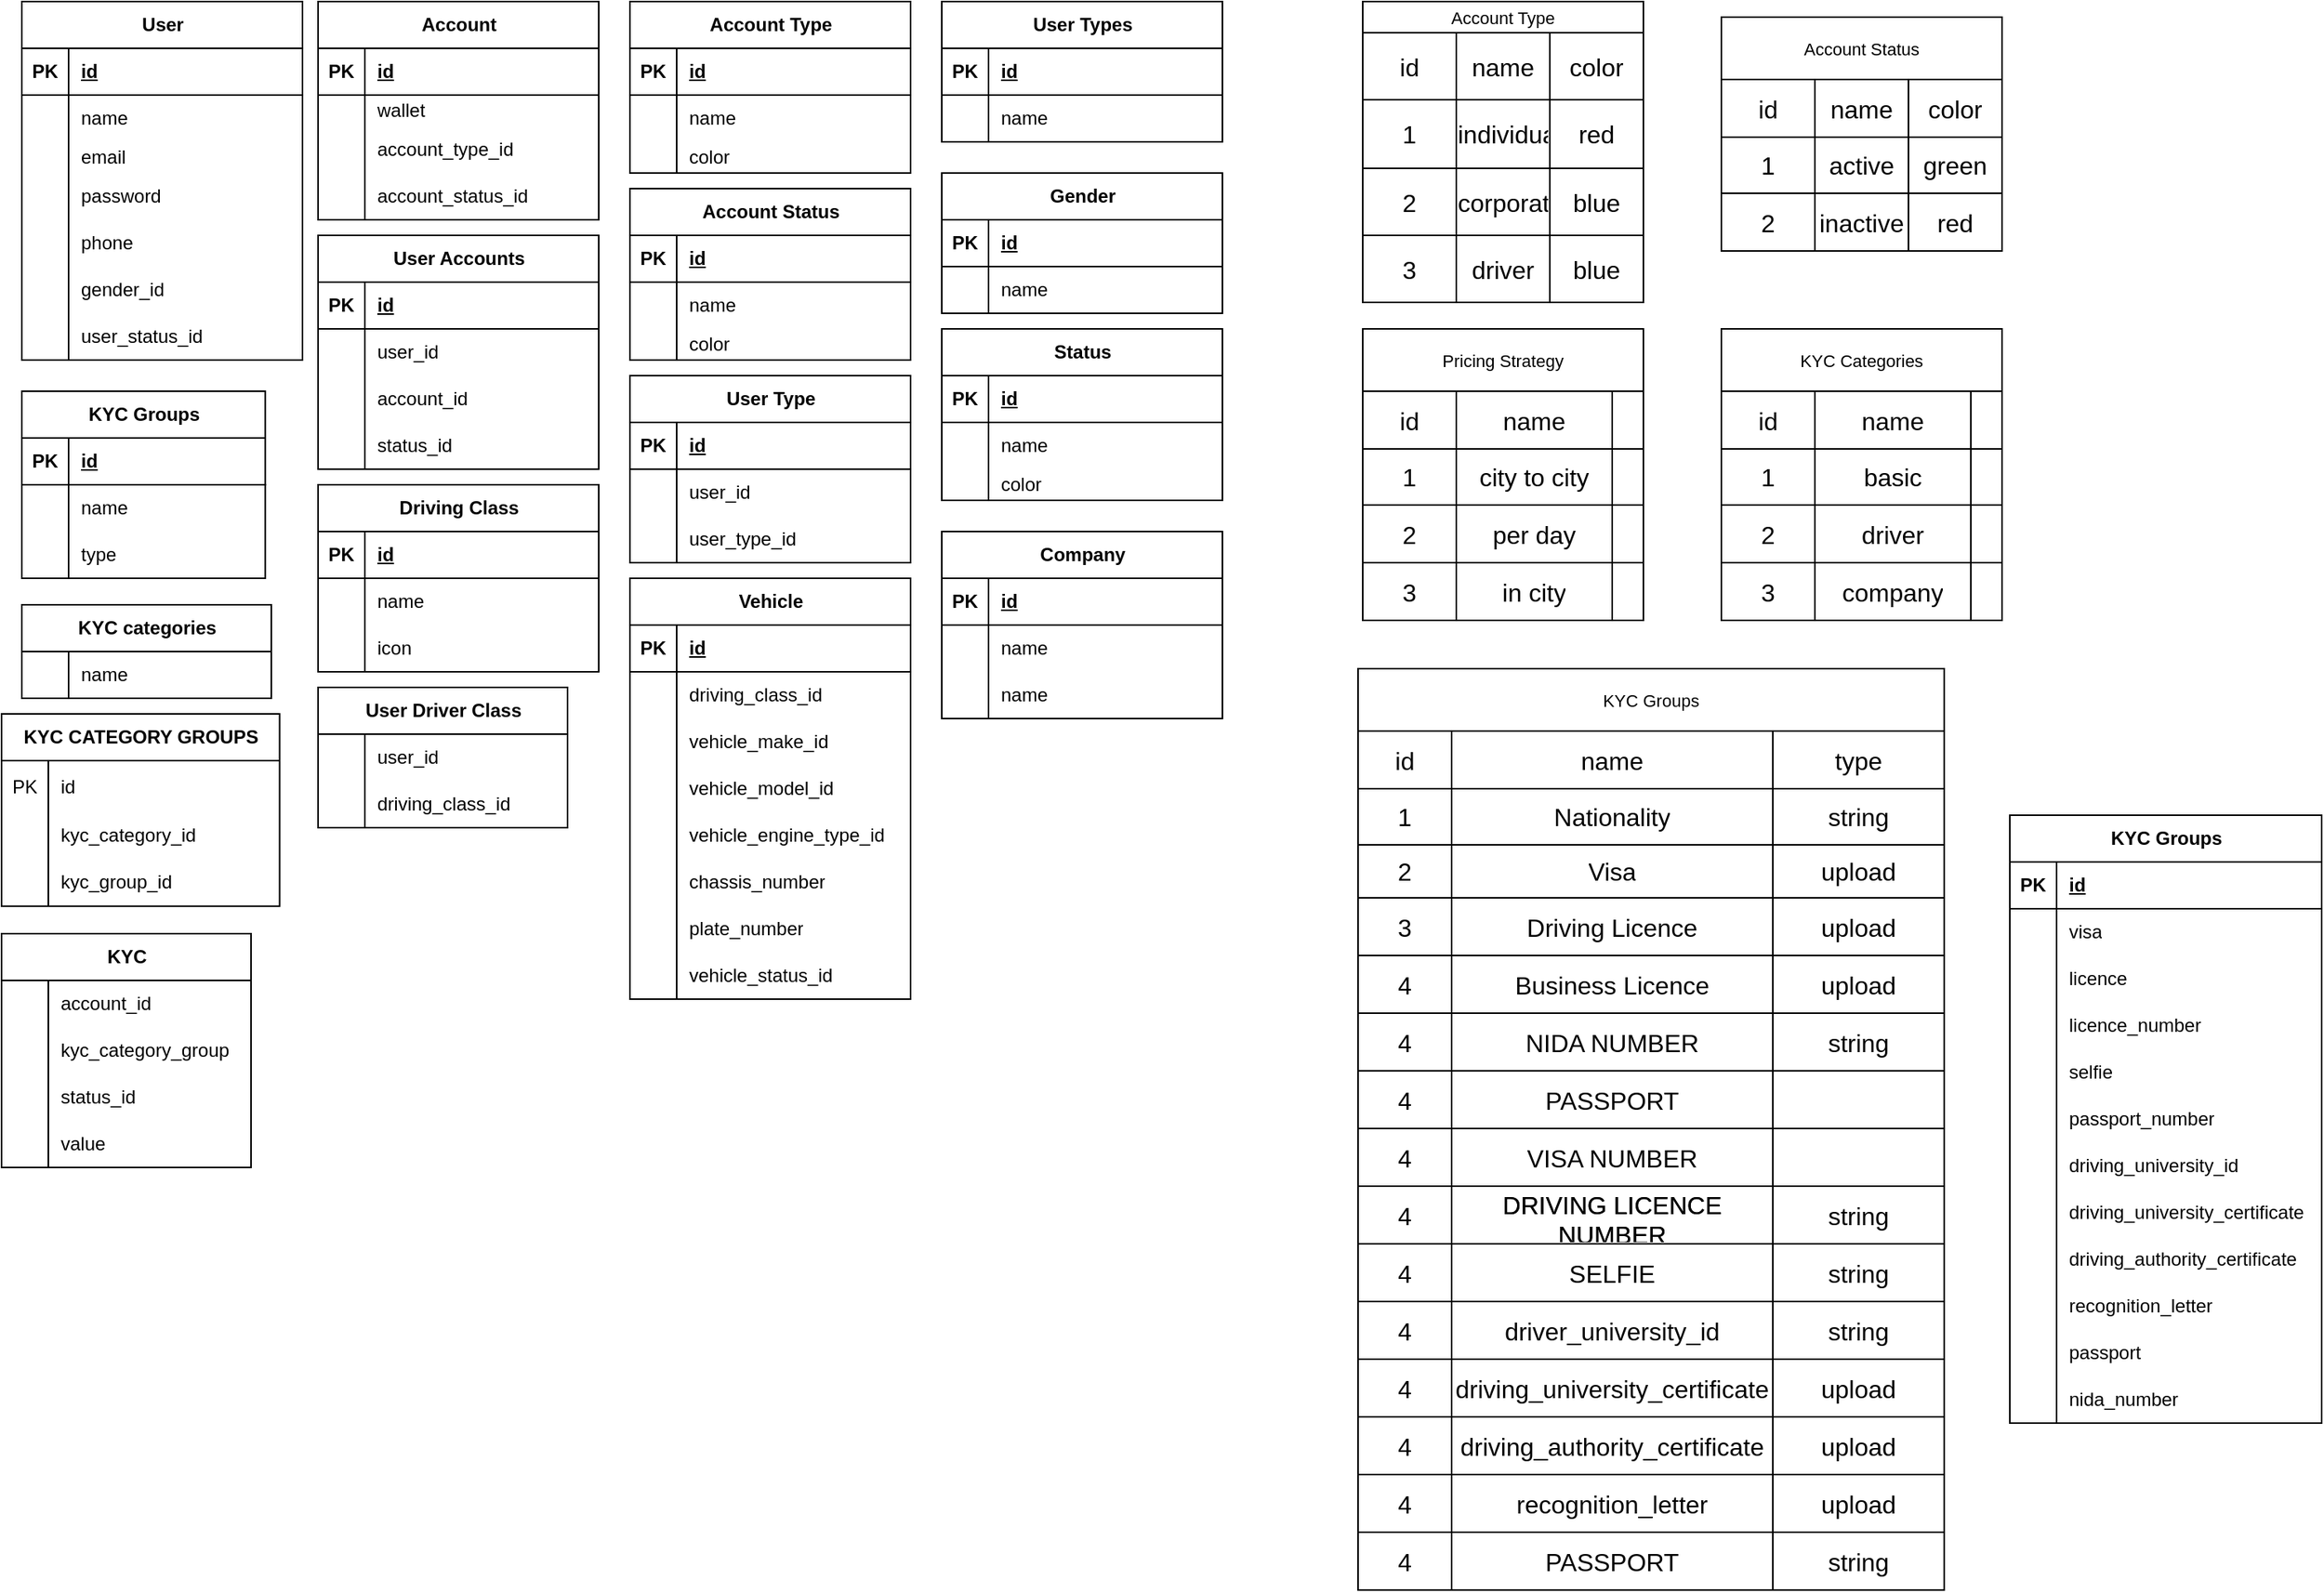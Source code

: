 <mxfile version="22.1.1" type="github">
  <diagram name="Page-1" id="AEctrJFaXC7pFYF7maNs">
    <mxGraphModel dx="984" dy="574" grid="0" gridSize="10" guides="1" tooltips="1" connect="1" arrows="1" fold="1" page="1" pageScale="1" pageWidth="850" pageHeight="1100" math="0" shadow="0">
      <root>
        <mxCell id="0" />
        <mxCell id="1" parent="0" />
        <mxCell id="b7G22ODY5oYkcdgckW1p-1" value="User" style="shape=table;startSize=30;container=1;collapsible=1;childLayout=tableLayout;fixedRows=1;rowLines=0;fontStyle=1;align=center;resizeLast=1;html=1;" parent="1" vertex="1">
          <mxGeometry x="30" y="20" width="180" height="230" as="geometry" />
        </mxCell>
        <mxCell id="b7G22ODY5oYkcdgckW1p-2" value="" style="shape=tableRow;horizontal=0;startSize=0;swimlaneHead=0;swimlaneBody=0;fillColor=none;collapsible=0;dropTarget=0;points=[[0,0.5],[1,0.5]];portConstraint=eastwest;top=0;left=0;right=0;bottom=1;" parent="b7G22ODY5oYkcdgckW1p-1" vertex="1">
          <mxGeometry y="30" width="180" height="30" as="geometry" />
        </mxCell>
        <mxCell id="b7G22ODY5oYkcdgckW1p-3" value="PK" style="shape=partialRectangle;connectable=0;fillColor=none;top=0;left=0;bottom=0;right=0;fontStyle=1;overflow=hidden;whiteSpace=wrap;html=1;" parent="b7G22ODY5oYkcdgckW1p-2" vertex="1">
          <mxGeometry width="30" height="30" as="geometry">
            <mxRectangle width="30" height="30" as="alternateBounds" />
          </mxGeometry>
        </mxCell>
        <mxCell id="b7G22ODY5oYkcdgckW1p-4" value="id" style="shape=partialRectangle;connectable=0;fillColor=none;top=0;left=0;bottom=0;right=0;align=left;spacingLeft=6;fontStyle=5;overflow=hidden;whiteSpace=wrap;html=1;" parent="b7G22ODY5oYkcdgckW1p-2" vertex="1">
          <mxGeometry x="30" width="150" height="30" as="geometry">
            <mxRectangle width="150" height="30" as="alternateBounds" />
          </mxGeometry>
        </mxCell>
        <mxCell id="b7G22ODY5oYkcdgckW1p-5" value="" style="shape=tableRow;horizontal=0;startSize=0;swimlaneHead=0;swimlaneBody=0;fillColor=none;collapsible=0;dropTarget=0;points=[[0,0.5],[1,0.5]];portConstraint=eastwest;top=0;left=0;right=0;bottom=0;" parent="b7G22ODY5oYkcdgckW1p-1" vertex="1">
          <mxGeometry y="60" width="180" height="30" as="geometry" />
        </mxCell>
        <mxCell id="b7G22ODY5oYkcdgckW1p-6" value="" style="shape=partialRectangle;connectable=0;fillColor=none;top=0;left=0;bottom=0;right=0;editable=1;overflow=hidden;whiteSpace=wrap;html=1;" parent="b7G22ODY5oYkcdgckW1p-5" vertex="1">
          <mxGeometry width="30" height="30" as="geometry">
            <mxRectangle width="30" height="30" as="alternateBounds" />
          </mxGeometry>
        </mxCell>
        <mxCell id="b7G22ODY5oYkcdgckW1p-7" value="name" style="shape=partialRectangle;connectable=0;fillColor=none;top=0;left=0;bottom=0;right=0;align=left;spacingLeft=6;overflow=hidden;whiteSpace=wrap;html=1;" parent="b7G22ODY5oYkcdgckW1p-5" vertex="1">
          <mxGeometry x="30" width="150" height="30" as="geometry">
            <mxRectangle width="150" height="30" as="alternateBounds" />
          </mxGeometry>
        </mxCell>
        <mxCell id="b7G22ODY5oYkcdgckW1p-8" value="" style="shape=tableRow;horizontal=0;startSize=0;swimlaneHead=0;swimlaneBody=0;fillColor=none;collapsible=0;dropTarget=0;points=[[0,0.5],[1,0.5]];portConstraint=eastwest;top=0;left=0;right=0;bottom=0;" parent="b7G22ODY5oYkcdgckW1p-1" vertex="1">
          <mxGeometry y="90" width="180" height="20" as="geometry" />
        </mxCell>
        <mxCell id="b7G22ODY5oYkcdgckW1p-9" value="" style="shape=partialRectangle;connectable=0;fillColor=none;top=0;left=0;bottom=0;right=0;editable=1;overflow=hidden;whiteSpace=wrap;html=1;" parent="b7G22ODY5oYkcdgckW1p-8" vertex="1">
          <mxGeometry width="30" height="20" as="geometry">
            <mxRectangle width="30" height="20" as="alternateBounds" />
          </mxGeometry>
        </mxCell>
        <mxCell id="b7G22ODY5oYkcdgckW1p-10" value="email" style="shape=partialRectangle;connectable=0;fillColor=none;top=0;left=0;bottom=0;right=0;align=left;spacingLeft=6;overflow=hidden;whiteSpace=wrap;html=1;" parent="b7G22ODY5oYkcdgckW1p-8" vertex="1">
          <mxGeometry x="30" width="150" height="20" as="geometry">
            <mxRectangle width="150" height="20" as="alternateBounds" />
          </mxGeometry>
        </mxCell>
        <mxCell id="b7G22ODY5oYkcdgckW1p-11" value="" style="shape=tableRow;horizontal=0;startSize=0;swimlaneHead=0;swimlaneBody=0;fillColor=none;collapsible=0;dropTarget=0;points=[[0,0.5],[1,0.5]];portConstraint=eastwest;top=0;left=0;right=0;bottom=0;" parent="b7G22ODY5oYkcdgckW1p-1" vertex="1">
          <mxGeometry y="110" width="180" height="30" as="geometry" />
        </mxCell>
        <mxCell id="b7G22ODY5oYkcdgckW1p-12" value="" style="shape=partialRectangle;connectable=0;fillColor=none;top=0;left=0;bottom=0;right=0;editable=1;overflow=hidden;whiteSpace=wrap;html=1;" parent="b7G22ODY5oYkcdgckW1p-11" vertex="1">
          <mxGeometry width="30" height="30" as="geometry">
            <mxRectangle width="30" height="30" as="alternateBounds" />
          </mxGeometry>
        </mxCell>
        <mxCell id="b7G22ODY5oYkcdgckW1p-13" value="password" style="shape=partialRectangle;connectable=0;fillColor=none;top=0;left=0;bottom=0;right=0;align=left;spacingLeft=6;overflow=hidden;whiteSpace=wrap;html=1;" parent="b7G22ODY5oYkcdgckW1p-11" vertex="1">
          <mxGeometry x="30" width="150" height="30" as="geometry">
            <mxRectangle width="150" height="30" as="alternateBounds" />
          </mxGeometry>
        </mxCell>
        <mxCell id="b7G22ODY5oYkcdgckW1p-14" value="" style="shape=tableRow;horizontal=0;startSize=0;swimlaneHead=0;swimlaneBody=0;fillColor=none;collapsible=0;dropTarget=0;points=[[0,0.5],[1,0.5]];portConstraint=eastwest;top=0;left=0;right=0;bottom=0;" parent="b7G22ODY5oYkcdgckW1p-1" vertex="1">
          <mxGeometry y="140" width="180" height="30" as="geometry" />
        </mxCell>
        <mxCell id="b7G22ODY5oYkcdgckW1p-15" value="" style="shape=partialRectangle;connectable=0;fillColor=none;top=0;left=0;bottom=0;right=0;editable=1;overflow=hidden;whiteSpace=wrap;html=1;" parent="b7G22ODY5oYkcdgckW1p-14" vertex="1">
          <mxGeometry width="30" height="30" as="geometry">
            <mxRectangle width="30" height="30" as="alternateBounds" />
          </mxGeometry>
        </mxCell>
        <mxCell id="b7G22ODY5oYkcdgckW1p-16" value="phone" style="shape=partialRectangle;connectable=0;fillColor=none;top=0;left=0;bottom=0;right=0;align=left;spacingLeft=6;overflow=hidden;whiteSpace=wrap;html=1;" parent="b7G22ODY5oYkcdgckW1p-14" vertex="1">
          <mxGeometry x="30" width="150" height="30" as="geometry">
            <mxRectangle width="150" height="30" as="alternateBounds" />
          </mxGeometry>
        </mxCell>
        <mxCell id="b7G22ODY5oYkcdgckW1p-17" value="" style="shape=tableRow;horizontal=0;startSize=0;swimlaneHead=0;swimlaneBody=0;fillColor=none;collapsible=0;dropTarget=0;points=[[0,0.5],[1,0.5]];portConstraint=eastwest;top=0;left=0;right=0;bottom=0;" parent="b7G22ODY5oYkcdgckW1p-1" vertex="1">
          <mxGeometry y="170" width="180" height="30" as="geometry" />
        </mxCell>
        <mxCell id="b7G22ODY5oYkcdgckW1p-18" value="" style="shape=partialRectangle;connectable=0;fillColor=none;top=0;left=0;bottom=0;right=0;editable=1;overflow=hidden;whiteSpace=wrap;html=1;" parent="b7G22ODY5oYkcdgckW1p-17" vertex="1">
          <mxGeometry width="30" height="30" as="geometry">
            <mxRectangle width="30" height="30" as="alternateBounds" />
          </mxGeometry>
        </mxCell>
        <mxCell id="b7G22ODY5oYkcdgckW1p-19" value="gender_id" style="shape=partialRectangle;connectable=0;fillColor=none;top=0;left=0;bottom=0;right=0;align=left;spacingLeft=6;overflow=hidden;whiteSpace=wrap;html=1;" parent="b7G22ODY5oYkcdgckW1p-17" vertex="1">
          <mxGeometry x="30" width="150" height="30" as="geometry">
            <mxRectangle width="150" height="30" as="alternateBounds" />
          </mxGeometry>
        </mxCell>
        <mxCell id="b7G22ODY5oYkcdgckW1p-365" value="" style="shape=tableRow;horizontal=0;startSize=0;swimlaneHead=0;swimlaneBody=0;fillColor=none;collapsible=0;dropTarget=0;points=[[0,0.5],[1,0.5]];portConstraint=eastwest;top=0;left=0;right=0;bottom=0;" parent="b7G22ODY5oYkcdgckW1p-1" vertex="1">
          <mxGeometry y="200" width="180" height="30" as="geometry" />
        </mxCell>
        <mxCell id="b7G22ODY5oYkcdgckW1p-366" value="" style="shape=partialRectangle;connectable=0;fillColor=none;top=0;left=0;bottom=0;right=0;editable=1;overflow=hidden;whiteSpace=wrap;html=1;" parent="b7G22ODY5oYkcdgckW1p-365" vertex="1">
          <mxGeometry width="30" height="30" as="geometry">
            <mxRectangle width="30" height="30" as="alternateBounds" />
          </mxGeometry>
        </mxCell>
        <mxCell id="b7G22ODY5oYkcdgckW1p-367" value="user_status_id" style="shape=partialRectangle;connectable=0;fillColor=none;top=0;left=0;bottom=0;right=0;align=left;spacingLeft=6;overflow=hidden;whiteSpace=wrap;html=1;" parent="b7G22ODY5oYkcdgckW1p-365" vertex="1">
          <mxGeometry x="30" width="150" height="30" as="geometry">
            <mxRectangle width="150" height="30" as="alternateBounds" />
          </mxGeometry>
        </mxCell>
        <mxCell id="b7G22ODY5oYkcdgckW1p-20" value="Account" style="shape=table;startSize=30;container=1;collapsible=1;childLayout=tableLayout;fixedRows=1;rowLines=0;fontStyle=1;align=center;resizeLast=1;html=1;" parent="1" vertex="1">
          <mxGeometry x="220" y="20" width="180" height="140" as="geometry" />
        </mxCell>
        <mxCell id="b7G22ODY5oYkcdgckW1p-21" value="" style="shape=tableRow;horizontal=0;startSize=0;swimlaneHead=0;swimlaneBody=0;fillColor=none;collapsible=0;dropTarget=0;points=[[0,0.5],[1,0.5]];portConstraint=eastwest;top=0;left=0;right=0;bottom=1;" parent="b7G22ODY5oYkcdgckW1p-20" vertex="1">
          <mxGeometry y="30" width="180" height="30" as="geometry" />
        </mxCell>
        <mxCell id="b7G22ODY5oYkcdgckW1p-22" value="PK" style="shape=partialRectangle;connectable=0;fillColor=none;top=0;left=0;bottom=0;right=0;fontStyle=1;overflow=hidden;whiteSpace=wrap;html=1;" parent="b7G22ODY5oYkcdgckW1p-21" vertex="1">
          <mxGeometry width="30" height="30" as="geometry">
            <mxRectangle width="30" height="30" as="alternateBounds" />
          </mxGeometry>
        </mxCell>
        <mxCell id="b7G22ODY5oYkcdgckW1p-23" value="id" style="shape=partialRectangle;connectable=0;fillColor=none;top=0;left=0;bottom=0;right=0;align=left;spacingLeft=6;fontStyle=5;overflow=hidden;whiteSpace=wrap;html=1;" parent="b7G22ODY5oYkcdgckW1p-21" vertex="1">
          <mxGeometry x="30" width="150" height="30" as="geometry">
            <mxRectangle width="150" height="30" as="alternateBounds" />
          </mxGeometry>
        </mxCell>
        <mxCell id="b7G22ODY5oYkcdgckW1p-27" value="" style="shape=tableRow;horizontal=0;startSize=0;swimlaneHead=0;swimlaneBody=0;fillColor=none;collapsible=0;dropTarget=0;points=[[0,0.5],[1,0.5]];portConstraint=eastwest;top=0;left=0;right=0;bottom=0;" parent="b7G22ODY5oYkcdgckW1p-20" vertex="1">
          <mxGeometry y="60" width="180" height="20" as="geometry" />
        </mxCell>
        <mxCell id="b7G22ODY5oYkcdgckW1p-28" value="" style="shape=partialRectangle;connectable=0;fillColor=none;top=0;left=0;bottom=0;right=0;editable=1;overflow=hidden;whiteSpace=wrap;html=1;" parent="b7G22ODY5oYkcdgckW1p-27" vertex="1">
          <mxGeometry width="30" height="20" as="geometry">
            <mxRectangle width="30" height="20" as="alternateBounds" />
          </mxGeometry>
        </mxCell>
        <mxCell id="b7G22ODY5oYkcdgckW1p-29" value="wallet" style="shape=partialRectangle;connectable=0;fillColor=none;top=0;left=0;bottom=0;right=0;align=left;spacingLeft=6;overflow=hidden;whiteSpace=wrap;html=1;" parent="b7G22ODY5oYkcdgckW1p-27" vertex="1">
          <mxGeometry x="30" width="150" height="20" as="geometry">
            <mxRectangle width="150" height="20" as="alternateBounds" />
          </mxGeometry>
        </mxCell>
        <mxCell id="b7G22ODY5oYkcdgckW1p-30" value="" style="shape=tableRow;horizontal=0;startSize=0;swimlaneHead=0;swimlaneBody=0;fillColor=none;collapsible=0;dropTarget=0;points=[[0,0.5],[1,0.5]];portConstraint=eastwest;top=0;left=0;right=0;bottom=0;" parent="b7G22ODY5oYkcdgckW1p-20" vertex="1">
          <mxGeometry y="80" width="180" height="30" as="geometry" />
        </mxCell>
        <mxCell id="b7G22ODY5oYkcdgckW1p-31" value="" style="shape=partialRectangle;connectable=0;fillColor=none;top=0;left=0;bottom=0;right=0;editable=1;overflow=hidden;whiteSpace=wrap;html=1;" parent="b7G22ODY5oYkcdgckW1p-30" vertex="1">
          <mxGeometry width="30" height="30" as="geometry">
            <mxRectangle width="30" height="30" as="alternateBounds" />
          </mxGeometry>
        </mxCell>
        <mxCell id="b7G22ODY5oYkcdgckW1p-32" value="account_type_id" style="shape=partialRectangle;connectable=0;fillColor=none;top=0;left=0;bottom=0;right=0;align=left;spacingLeft=6;overflow=hidden;whiteSpace=wrap;html=1;" parent="b7G22ODY5oYkcdgckW1p-30" vertex="1">
          <mxGeometry x="30" width="150" height="30" as="geometry">
            <mxRectangle width="150" height="30" as="alternateBounds" />
          </mxGeometry>
        </mxCell>
        <mxCell id="b7G22ODY5oYkcdgckW1p-33" value="" style="shape=tableRow;horizontal=0;startSize=0;swimlaneHead=0;swimlaneBody=0;fillColor=none;collapsible=0;dropTarget=0;points=[[0,0.5],[1,0.5]];portConstraint=eastwest;top=0;left=0;right=0;bottom=0;" parent="b7G22ODY5oYkcdgckW1p-20" vertex="1">
          <mxGeometry y="110" width="180" height="30" as="geometry" />
        </mxCell>
        <mxCell id="b7G22ODY5oYkcdgckW1p-34" value="" style="shape=partialRectangle;connectable=0;fillColor=none;top=0;left=0;bottom=0;right=0;editable=1;overflow=hidden;whiteSpace=wrap;html=1;" parent="b7G22ODY5oYkcdgckW1p-33" vertex="1">
          <mxGeometry width="30" height="30" as="geometry">
            <mxRectangle width="30" height="30" as="alternateBounds" />
          </mxGeometry>
        </mxCell>
        <mxCell id="b7G22ODY5oYkcdgckW1p-35" value="account_status_id" style="shape=partialRectangle;connectable=0;fillColor=none;top=0;left=0;bottom=0;right=0;align=left;spacingLeft=6;overflow=hidden;whiteSpace=wrap;html=1;" parent="b7G22ODY5oYkcdgckW1p-33" vertex="1">
          <mxGeometry x="30" width="150" height="30" as="geometry">
            <mxRectangle width="150" height="30" as="alternateBounds" />
          </mxGeometry>
        </mxCell>
        <mxCell id="b7G22ODY5oYkcdgckW1p-39" value="KYC Groups" style="shape=table;startSize=30;container=1;collapsible=1;childLayout=tableLayout;fixedRows=1;rowLines=0;fontStyle=1;align=center;resizeLast=1;html=1;" parent="1" vertex="1">
          <mxGeometry x="30" y="270" width="156.136" height="120" as="geometry" />
        </mxCell>
        <mxCell id="b7G22ODY5oYkcdgckW1p-40" value="" style="shape=tableRow;horizontal=0;startSize=0;swimlaneHead=0;swimlaneBody=0;fillColor=none;collapsible=0;dropTarget=0;points=[[0,0.5],[1,0.5]];portConstraint=eastwest;top=0;left=0;right=0;bottom=1;" parent="b7G22ODY5oYkcdgckW1p-39" vertex="1">
          <mxGeometry y="30" width="156.136" height="30" as="geometry" />
        </mxCell>
        <mxCell id="b7G22ODY5oYkcdgckW1p-41" value="PK" style="shape=partialRectangle;connectable=0;fillColor=none;top=0;left=0;bottom=0;right=0;fontStyle=1;overflow=hidden;whiteSpace=wrap;html=1;" parent="b7G22ODY5oYkcdgckW1p-40" vertex="1">
          <mxGeometry width="30" height="30" as="geometry">
            <mxRectangle width="30" height="30" as="alternateBounds" />
          </mxGeometry>
        </mxCell>
        <mxCell id="b7G22ODY5oYkcdgckW1p-42" value="id" style="shape=partialRectangle;connectable=0;fillColor=none;top=0;left=0;bottom=0;right=0;align=left;spacingLeft=6;fontStyle=5;overflow=hidden;whiteSpace=wrap;html=1;" parent="b7G22ODY5oYkcdgckW1p-40" vertex="1">
          <mxGeometry x="30" width="126.136" height="30" as="geometry">
            <mxRectangle width="126.136" height="30" as="alternateBounds" />
          </mxGeometry>
        </mxCell>
        <mxCell id="b7G22ODY5oYkcdgckW1p-52" value="" style="shape=tableRow;horizontal=0;startSize=0;swimlaneHead=0;swimlaneBody=0;fillColor=none;collapsible=0;dropTarget=0;points=[[0,0.5],[1,0.5]];portConstraint=eastwest;top=0;left=0;right=0;bottom=0;" parent="b7G22ODY5oYkcdgckW1p-39" vertex="1">
          <mxGeometry y="60" width="156.136" height="30" as="geometry" />
        </mxCell>
        <mxCell id="b7G22ODY5oYkcdgckW1p-53" value="" style="shape=partialRectangle;connectable=0;fillColor=none;top=0;left=0;bottom=0;right=0;editable=1;overflow=hidden;whiteSpace=wrap;html=1;" parent="b7G22ODY5oYkcdgckW1p-52" vertex="1">
          <mxGeometry width="30" height="30" as="geometry">
            <mxRectangle width="30" height="30" as="alternateBounds" />
          </mxGeometry>
        </mxCell>
        <mxCell id="b7G22ODY5oYkcdgckW1p-54" value="name" style="shape=partialRectangle;connectable=0;fillColor=none;top=0;left=0;bottom=0;right=0;align=left;spacingLeft=6;overflow=hidden;whiteSpace=wrap;html=1;" parent="b7G22ODY5oYkcdgckW1p-52" vertex="1">
          <mxGeometry x="30" width="126.136" height="30" as="geometry">
            <mxRectangle width="126.136" height="30" as="alternateBounds" />
          </mxGeometry>
        </mxCell>
        <mxCell id="b7G22ODY5oYkcdgckW1p-55" value="" style="shape=tableRow;horizontal=0;startSize=0;swimlaneHead=0;swimlaneBody=0;fillColor=none;collapsible=0;dropTarget=0;points=[[0,0.5],[1,0.5]];portConstraint=eastwest;top=0;left=0;right=0;bottom=0;" parent="b7G22ODY5oYkcdgckW1p-39" vertex="1">
          <mxGeometry y="90" width="156.136" height="30" as="geometry" />
        </mxCell>
        <mxCell id="b7G22ODY5oYkcdgckW1p-56" value="" style="shape=partialRectangle;connectable=0;fillColor=none;top=0;left=0;bottom=0;right=0;editable=1;overflow=hidden;whiteSpace=wrap;html=1;" parent="b7G22ODY5oYkcdgckW1p-55" vertex="1">
          <mxGeometry width="30" height="30" as="geometry">
            <mxRectangle width="30" height="30" as="alternateBounds" />
          </mxGeometry>
        </mxCell>
        <mxCell id="b7G22ODY5oYkcdgckW1p-57" value="type" style="shape=partialRectangle;connectable=0;fillColor=none;top=0;left=0;bottom=0;right=0;align=left;spacingLeft=6;overflow=hidden;whiteSpace=wrap;html=1;" parent="b7G22ODY5oYkcdgckW1p-55" vertex="1">
          <mxGeometry x="30" width="126.136" height="30" as="geometry">
            <mxRectangle width="126.136" height="30" as="alternateBounds" />
          </mxGeometry>
        </mxCell>
        <mxCell id="b7G22ODY5oYkcdgckW1p-58" value="Account Type" style="shape=table;startSize=30;container=1;collapsible=1;childLayout=tableLayout;fixedRows=1;rowLines=0;fontStyle=1;align=center;resizeLast=1;html=1;" parent="1" vertex="1">
          <mxGeometry x="420" y="20" width="180" height="110" as="geometry" />
        </mxCell>
        <mxCell id="b7G22ODY5oYkcdgckW1p-59" value="" style="shape=tableRow;horizontal=0;startSize=0;swimlaneHead=0;swimlaneBody=0;fillColor=none;collapsible=0;dropTarget=0;points=[[0,0.5],[1,0.5]];portConstraint=eastwest;top=0;left=0;right=0;bottom=1;" parent="b7G22ODY5oYkcdgckW1p-58" vertex="1">
          <mxGeometry y="30" width="180" height="30" as="geometry" />
        </mxCell>
        <mxCell id="b7G22ODY5oYkcdgckW1p-60" value="PK" style="shape=partialRectangle;connectable=0;fillColor=none;top=0;left=0;bottom=0;right=0;fontStyle=1;overflow=hidden;whiteSpace=wrap;html=1;" parent="b7G22ODY5oYkcdgckW1p-59" vertex="1">
          <mxGeometry width="30" height="30" as="geometry">
            <mxRectangle width="30" height="30" as="alternateBounds" />
          </mxGeometry>
        </mxCell>
        <mxCell id="b7G22ODY5oYkcdgckW1p-61" value="id" style="shape=partialRectangle;connectable=0;fillColor=none;top=0;left=0;bottom=0;right=0;align=left;spacingLeft=6;fontStyle=5;overflow=hidden;whiteSpace=wrap;html=1;" parent="b7G22ODY5oYkcdgckW1p-59" vertex="1">
          <mxGeometry x="30" width="150" height="30" as="geometry">
            <mxRectangle width="150" height="30" as="alternateBounds" />
          </mxGeometry>
        </mxCell>
        <mxCell id="b7G22ODY5oYkcdgckW1p-62" value="" style="shape=tableRow;horizontal=0;startSize=0;swimlaneHead=0;swimlaneBody=0;fillColor=none;collapsible=0;dropTarget=0;points=[[0,0.5],[1,0.5]];portConstraint=eastwest;top=0;left=0;right=0;bottom=0;" parent="b7G22ODY5oYkcdgckW1p-58" vertex="1">
          <mxGeometry y="60" width="180" height="30" as="geometry" />
        </mxCell>
        <mxCell id="b7G22ODY5oYkcdgckW1p-63" value="" style="shape=partialRectangle;connectable=0;fillColor=none;top=0;left=0;bottom=0;right=0;editable=1;overflow=hidden;whiteSpace=wrap;html=1;" parent="b7G22ODY5oYkcdgckW1p-62" vertex="1">
          <mxGeometry width="30" height="30" as="geometry">
            <mxRectangle width="30" height="30" as="alternateBounds" />
          </mxGeometry>
        </mxCell>
        <mxCell id="b7G22ODY5oYkcdgckW1p-64" value="name" style="shape=partialRectangle;connectable=0;fillColor=none;top=0;left=0;bottom=0;right=0;align=left;spacingLeft=6;overflow=hidden;whiteSpace=wrap;html=1;" parent="b7G22ODY5oYkcdgckW1p-62" vertex="1">
          <mxGeometry x="30" width="150" height="30" as="geometry">
            <mxRectangle width="150" height="30" as="alternateBounds" />
          </mxGeometry>
        </mxCell>
        <mxCell id="b7G22ODY5oYkcdgckW1p-65" value="" style="shape=tableRow;horizontal=0;startSize=0;swimlaneHead=0;swimlaneBody=0;fillColor=none;collapsible=0;dropTarget=0;points=[[0,0.5],[1,0.5]];portConstraint=eastwest;top=0;left=0;right=0;bottom=0;" parent="b7G22ODY5oYkcdgckW1p-58" vertex="1">
          <mxGeometry y="90" width="180" height="20" as="geometry" />
        </mxCell>
        <mxCell id="b7G22ODY5oYkcdgckW1p-66" value="" style="shape=partialRectangle;connectable=0;fillColor=none;top=0;left=0;bottom=0;right=0;editable=1;overflow=hidden;whiteSpace=wrap;html=1;" parent="b7G22ODY5oYkcdgckW1p-65" vertex="1">
          <mxGeometry width="30" height="20" as="geometry">
            <mxRectangle width="30" height="20" as="alternateBounds" />
          </mxGeometry>
        </mxCell>
        <mxCell id="b7G22ODY5oYkcdgckW1p-67" value="color" style="shape=partialRectangle;connectable=0;fillColor=none;top=0;left=0;bottom=0;right=0;align=left;spacingLeft=6;overflow=hidden;whiteSpace=wrap;html=1;" parent="b7G22ODY5oYkcdgckW1p-65" vertex="1">
          <mxGeometry x="30" width="150" height="20" as="geometry">
            <mxRectangle width="150" height="20" as="alternateBounds" />
          </mxGeometry>
        </mxCell>
        <mxCell id="b7G22ODY5oYkcdgckW1p-84" value="Account Type" style="shape=table;startSize=20;container=1;collapsible=0;childLayout=tableLayout;strokeColor=default;fontSize=11;" parent="1" vertex="1">
          <mxGeometry x="890" y="20" width="180" height="193" as="geometry" />
        </mxCell>
        <mxCell id="b7G22ODY5oYkcdgckW1p-85" value="" style="shape=tableRow;horizontal=0;startSize=0;swimlaneHead=0;swimlaneBody=0;strokeColor=inherit;top=0;left=0;bottom=0;right=0;collapsible=0;dropTarget=0;fillColor=none;points=[[0,0.5],[1,0.5]];portConstraint=eastwest;fontSize=16;" parent="b7G22ODY5oYkcdgckW1p-84" vertex="1">
          <mxGeometry y="20" width="180" height="43" as="geometry" />
        </mxCell>
        <mxCell id="b7G22ODY5oYkcdgckW1p-86" value="id" style="shape=partialRectangle;html=1;whiteSpace=wrap;connectable=0;strokeColor=inherit;overflow=hidden;fillColor=none;top=0;left=0;bottom=0;right=0;pointerEvents=1;fontSize=16;" parent="b7G22ODY5oYkcdgckW1p-85" vertex="1">
          <mxGeometry width="60" height="43" as="geometry">
            <mxRectangle width="60" height="43" as="alternateBounds" />
          </mxGeometry>
        </mxCell>
        <mxCell id="b7G22ODY5oYkcdgckW1p-87" value="name" style="shape=partialRectangle;html=1;whiteSpace=wrap;connectable=0;strokeColor=inherit;overflow=hidden;fillColor=none;top=0;left=0;bottom=0;right=0;pointerEvents=1;fontSize=16;" parent="b7G22ODY5oYkcdgckW1p-85" vertex="1">
          <mxGeometry x="60" width="60" height="43" as="geometry">
            <mxRectangle width="60" height="43" as="alternateBounds" />
          </mxGeometry>
        </mxCell>
        <mxCell id="b7G22ODY5oYkcdgckW1p-88" value="color" style="shape=partialRectangle;html=1;whiteSpace=wrap;connectable=0;strokeColor=inherit;overflow=hidden;fillColor=none;top=0;left=0;bottom=0;right=0;pointerEvents=1;fontSize=16;" parent="b7G22ODY5oYkcdgckW1p-85" vertex="1">
          <mxGeometry x="120" width="60" height="43" as="geometry">
            <mxRectangle width="60" height="43" as="alternateBounds" />
          </mxGeometry>
        </mxCell>
        <mxCell id="b7G22ODY5oYkcdgckW1p-89" value="" style="shape=tableRow;horizontal=0;startSize=0;swimlaneHead=0;swimlaneBody=0;strokeColor=inherit;top=0;left=0;bottom=0;right=0;collapsible=0;dropTarget=0;fillColor=none;points=[[0,0.5],[1,0.5]];portConstraint=eastwest;fontSize=16;" parent="b7G22ODY5oYkcdgckW1p-84" vertex="1">
          <mxGeometry y="63" width="180" height="44" as="geometry" />
        </mxCell>
        <mxCell id="b7G22ODY5oYkcdgckW1p-90" value="1" style="shape=partialRectangle;html=1;whiteSpace=wrap;connectable=0;strokeColor=inherit;overflow=hidden;fillColor=none;top=0;left=0;bottom=0;right=0;pointerEvents=1;fontSize=16;" parent="b7G22ODY5oYkcdgckW1p-89" vertex="1">
          <mxGeometry width="60" height="44" as="geometry">
            <mxRectangle width="60" height="44" as="alternateBounds" />
          </mxGeometry>
        </mxCell>
        <mxCell id="b7G22ODY5oYkcdgckW1p-91" value="individual" style="shape=partialRectangle;html=1;whiteSpace=wrap;connectable=0;strokeColor=inherit;overflow=hidden;fillColor=none;top=0;left=0;bottom=0;right=0;pointerEvents=1;fontSize=16;" parent="b7G22ODY5oYkcdgckW1p-89" vertex="1">
          <mxGeometry x="60" width="60" height="44" as="geometry">
            <mxRectangle width="60" height="44" as="alternateBounds" />
          </mxGeometry>
        </mxCell>
        <mxCell id="b7G22ODY5oYkcdgckW1p-92" value="red" style="shape=partialRectangle;html=1;whiteSpace=wrap;connectable=0;strokeColor=inherit;overflow=hidden;fillColor=none;top=0;left=0;bottom=0;right=0;pointerEvents=1;fontSize=16;" parent="b7G22ODY5oYkcdgckW1p-89" vertex="1">
          <mxGeometry x="120" width="60" height="44" as="geometry">
            <mxRectangle width="60" height="44" as="alternateBounds" />
          </mxGeometry>
        </mxCell>
        <mxCell id="b7G22ODY5oYkcdgckW1p-93" value="" style="shape=tableRow;horizontal=0;startSize=0;swimlaneHead=0;swimlaneBody=0;strokeColor=inherit;top=0;left=0;bottom=0;right=0;collapsible=0;dropTarget=0;fillColor=none;points=[[0,0.5],[1,0.5]];portConstraint=eastwest;fontSize=16;" parent="b7G22ODY5oYkcdgckW1p-84" vertex="1">
          <mxGeometry y="107" width="180" height="43" as="geometry" />
        </mxCell>
        <mxCell id="b7G22ODY5oYkcdgckW1p-94" value="2" style="shape=partialRectangle;html=1;whiteSpace=wrap;connectable=0;strokeColor=inherit;overflow=hidden;fillColor=none;top=0;left=0;bottom=0;right=0;pointerEvents=1;fontSize=16;" parent="b7G22ODY5oYkcdgckW1p-93" vertex="1">
          <mxGeometry width="60" height="43" as="geometry">
            <mxRectangle width="60" height="43" as="alternateBounds" />
          </mxGeometry>
        </mxCell>
        <mxCell id="b7G22ODY5oYkcdgckW1p-95" value="corporate" style="shape=partialRectangle;html=1;whiteSpace=wrap;connectable=0;strokeColor=inherit;overflow=hidden;fillColor=none;top=0;left=0;bottom=0;right=0;pointerEvents=1;fontSize=16;" parent="b7G22ODY5oYkcdgckW1p-93" vertex="1">
          <mxGeometry x="60" width="60" height="43" as="geometry">
            <mxRectangle width="60" height="43" as="alternateBounds" />
          </mxGeometry>
        </mxCell>
        <mxCell id="b7G22ODY5oYkcdgckW1p-96" value="blue" style="shape=partialRectangle;html=1;whiteSpace=wrap;connectable=0;strokeColor=inherit;overflow=hidden;fillColor=none;top=0;left=0;bottom=0;right=0;pointerEvents=1;fontSize=16;" parent="b7G22ODY5oYkcdgckW1p-93" vertex="1">
          <mxGeometry x="120" width="60" height="43" as="geometry">
            <mxRectangle width="60" height="43" as="alternateBounds" />
          </mxGeometry>
        </mxCell>
        <mxCell id="b7G22ODY5oYkcdgckW1p-391" value="" style="shape=tableRow;horizontal=0;startSize=0;swimlaneHead=0;swimlaneBody=0;strokeColor=inherit;top=0;left=0;bottom=0;right=0;collapsible=0;dropTarget=0;fillColor=none;points=[[0,0.5],[1,0.5]];portConstraint=eastwest;fontSize=16;" parent="b7G22ODY5oYkcdgckW1p-84" vertex="1">
          <mxGeometry y="150" width="180" height="43" as="geometry" />
        </mxCell>
        <mxCell id="b7G22ODY5oYkcdgckW1p-392" value="3" style="shape=partialRectangle;html=1;whiteSpace=wrap;connectable=0;strokeColor=inherit;overflow=hidden;fillColor=none;top=0;left=0;bottom=0;right=0;pointerEvents=1;fontSize=16;" parent="b7G22ODY5oYkcdgckW1p-391" vertex="1">
          <mxGeometry width="60" height="43" as="geometry">
            <mxRectangle width="60" height="43" as="alternateBounds" />
          </mxGeometry>
        </mxCell>
        <mxCell id="b7G22ODY5oYkcdgckW1p-393" value="driver" style="shape=partialRectangle;html=1;whiteSpace=wrap;connectable=0;strokeColor=inherit;overflow=hidden;fillColor=none;top=0;left=0;bottom=0;right=0;pointerEvents=1;fontSize=16;" parent="b7G22ODY5oYkcdgckW1p-391" vertex="1">
          <mxGeometry x="60" width="60" height="43" as="geometry">
            <mxRectangle width="60" height="43" as="alternateBounds" />
          </mxGeometry>
        </mxCell>
        <mxCell id="b7G22ODY5oYkcdgckW1p-394" value="blue" style="shape=partialRectangle;html=1;whiteSpace=wrap;connectable=0;strokeColor=inherit;overflow=hidden;fillColor=none;top=0;left=0;bottom=0;right=0;pointerEvents=1;fontSize=16;" parent="b7G22ODY5oYkcdgckW1p-391" vertex="1">
          <mxGeometry x="120" width="60" height="43" as="geometry">
            <mxRectangle width="60" height="43" as="alternateBounds" />
          </mxGeometry>
        </mxCell>
        <mxCell id="b7G22ODY5oYkcdgckW1p-97" value="Account Status" style="shape=table;startSize=30;container=1;collapsible=1;childLayout=tableLayout;fixedRows=1;rowLines=0;fontStyle=1;align=center;resizeLast=1;html=1;" parent="1" vertex="1">
          <mxGeometry x="420" y="140" width="180" height="110" as="geometry" />
        </mxCell>
        <mxCell id="b7G22ODY5oYkcdgckW1p-98" value="" style="shape=tableRow;horizontal=0;startSize=0;swimlaneHead=0;swimlaneBody=0;fillColor=none;collapsible=0;dropTarget=0;points=[[0,0.5],[1,0.5]];portConstraint=eastwest;top=0;left=0;right=0;bottom=1;" parent="b7G22ODY5oYkcdgckW1p-97" vertex="1">
          <mxGeometry y="30" width="180" height="30" as="geometry" />
        </mxCell>
        <mxCell id="b7G22ODY5oYkcdgckW1p-99" value="PK" style="shape=partialRectangle;connectable=0;fillColor=none;top=0;left=0;bottom=0;right=0;fontStyle=1;overflow=hidden;whiteSpace=wrap;html=1;" parent="b7G22ODY5oYkcdgckW1p-98" vertex="1">
          <mxGeometry width="30" height="30" as="geometry">
            <mxRectangle width="30" height="30" as="alternateBounds" />
          </mxGeometry>
        </mxCell>
        <mxCell id="b7G22ODY5oYkcdgckW1p-100" value="id" style="shape=partialRectangle;connectable=0;fillColor=none;top=0;left=0;bottom=0;right=0;align=left;spacingLeft=6;fontStyle=5;overflow=hidden;whiteSpace=wrap;html=1;" parent="b7G22ODY5oYkcdgckW1p-98" vertex="1">
          <mxGeometry x="30" width="150" height="30" as="geometry">
            <mxRectangle width="150" height="30" as="alternateBounds" />
          </mxGeometry>
        </mxCell>
        <mxCell id="b7G22ODY5oYkcdgckW1p-101" value="" style="shape=tableRow;horizontal=0;startSize=0;swimlaneHead=0;swimlaneBody=0;fillColor=none;collapsible=0;dropTarget=0;points=[[0,0.5],[1,0.5]];portConstraint=eastwest;top=0;left=0;right=0;bottom=0;" parent="b7G22ODY5oYkcdgckW1p-97" vertex="1">
          <mxGeometry y="60" width="180" height="30" as="geometry" />
        </mxCell>
        <mxCell id="b7G22ODY5oYkcdgckW1p-102" value="" style="shape=partialRectangle;connectable=0;fillColor=none;top=0;left=0;bottom=0;right=0;editable=1;overflow=hidden;whiteSpace=wrap;html=1;" parent="b7G22ODY5oYkcdgckW1p-101" vertex="1">
          <mxGeometry width="30" height="30" as="geometry">
            <mxRectangle width="30" height="30" as="alternateBounds" />
          </mxGeometry>
        </mxCell>
        <mxCell id="b7G22ODY5oYkcdgckW1p-103" value="name" style="shape=partialRectangle;connectable=0;fillColor=none;top=0;left=0;bottom=0;right=0;align=left;spacingLeft=6;overflow=hidden;whiteSpace=wrap;html=1;" parent="b7G22ODY5oYkcdgckW1p-101" vertex="1">
          <mxGeometry x="30" width="150" height="30" as="geometry">
            <mxRectangle width="150" height="30" as="alternateBounds" />
          </mxGeometry>
        </mxCell>
        <mxCell id="b7G22ODY5oYkcdgckW1p-104" value="" style="shape=tableRow;horizontal=0;startSize=0;swimlaneHead=0;swimlaneBody=0;fillColor=none;collapsible=0;dropTarget=0;points=[[0,0.5],[1,0.5]];portConstraint=eastwest;top=0;left=0;right=0;bottom=0;" parent="b7G22ODY5oYkcdgckW1p-97" vertex="1">
          <mxGeometry y="90" width="180" height="20" as="geometry" />
        </mxCell>
        <mxCell id="b7G22ODY5oYkcdgckW1p-105" value="" style="shape=partialRectangle;connectable=0;fillColor=none;top=0;left=0;bottom=0;right=0;editable=1;overflow=hidden;whiteSpace=wrap;html=1;" parent="b7G22ODY5oYkcdgckW1p-104" vertex="1">
          <mxGeometry width="30" height="20" as="geometry">
            <mxRectangle width="30" height="20" as="alternateBounds" />
          </mxGeometry>
        </mxCell>
        <mxCell id="b7G22ODY5oYkcdgckW1p-106" value="color" style="shape=partialRectangle;connectable=0;fillColor=none;top=0;left=0;bottom=0;right=0;align=left;spacingLeft=6;overflow=hidden;whiteSpace=wrap;html=1;" parent="b7G22ODY5oYkcdgckW1p-104" vertex="1">
          <mxGeometry x="30" width="150" height="20" as="geometry">
            <mxRectangle width="150" height="20" as="alternateBounds" />
          </mxGeometry>
        </mxCell>
        <mxCell id="b7G22ODY5oYkcdgckW1p-107" value="Account Status" style="shape=table;startSize=40;container=1;collapsible=0;childLayout=tableLayout;strokeColor=default;fontSize=11;" parent="1" vertex="1">
          <mxGeometry x="1120" y="30" width="180" height="150" as="geometry" />
        </mxCell>
        <mxCell id="b7G22ODY5oYkcdgckW1p-108" value="" style="shape=tableRow;horizontal=0;startSize=0;swimlaneHead=0;swimlaneBody=0;strokeColor=inherit;top=0;left=0;bottom=0;right=0;collapsible=0;dropTarget=0;fillColor=none;points=[[0,0.5],[1,0.5]];portConstraint=eastwest;fontSize=16;" parent="b7G22ODY5oYkcdgckW1p-107" vertex="1">
          <mxGeometry y="40" width="180" height="37" as="geometry" />
        </mxCell>
        <mxCell id="b7G22ODY5oYkcdgckW1p-109" value="id" style="shape=partialRectangle;html=1;whiteSpace=wrap;connectable=0;strokeColor=inherit;overflow=hidden;fillColor=none;top=0;left=0;bottom=0;right=0;pointerEvents=1;fontSize=16;" parent="b7G22ODY5oYkcdgckW1p-108" vertex="1">
          <mxGeometry width="60" height="37" as="geometry">
            <mxRectangle width="60" height="37" as="alternateBounds" />
          </mxGeometry>
        </mxCell>
        <mxCell id="b7G22ODY5oYkcdgckW1p-110" value="name" style="shape=partialRectangle;html=1;whiteSpace=wrap;connectable=0;strokeColor=inherit;overflow=hidden;fillColor=none;top=0;left=0;bottom=0;right=0;pointerEvents=1;fontSize=16;" parent="b7G22ODY5oYkcdgckW1p-108" vertex="1">
          <mxGeometry x="60" width="60" height="37" as="geometry">
            <mxRectangle width="60" height="37" as="alternateBounds" />
          </mxGeometry>
        </mxCell>
        <mxCell id="b7G22ODY5oYkcdgckW1p-111" value="color" style="shape=partialRectangle;html=1;whiteSpace=wrap;connectable=0;strokeColor=inherit;overflow=hidden;fillColor=none;top=0;left=0;bottom=0;right=0;pointerEvents=1;fontSize=16;" parent="b7G22ODY5oYkcdgckW1p-108" vertex="1">
          <mxGeometry x="120" width="60" height="37" as="geometry">
            <mxRectangle width="60" height="37" as="alternateBounds" />
          </mxGeometry>
        </mxCell>
        <mxCell id="b7G22ODY5oYkcdgckW1p-112" value="" style="shape=tableRow;horizontal=0;startSize=0;swimlaneHead=0;swimlaneBody=0;strokeColor=inherit;top=0;left=0;bottom=0;right=0;collapsible=0;dropTarget=0;fillColor=none;points=[[0,0.5],[1,0.5]];portConstraint=eastwest;fontSize=16;" parent="b7G22ODY5oYkcdgckW1p-107" vertex="1">
          <mxGeometry y="77" width="180" height="36" as="geometry" />
        </mxCell>
        <mxCell id="b7G22ODY5oYkcdgckW1p-113" value="1" style="shape=partialRectangle;html=1;whiteSpace=wrap;connectable=0;strokeColor=inherit;overflow=hidden;fillColor=none;top=0;left=0;bottom=0;right=0;pointerEvents=1;fontSize=16;" parent="b7G22ODY5oYkcdgckW1p-112" vertex="1">
          <mxGeometry width="60" height="36" as="geometry">
            <mxRectangle width="60" height="36" as="alternateBounds" />
          </mxGeometry>
        </mxCell>
        <mxCell id="b7G22ODY5oYkcdgckW1p-114" value="active" style="shape=partialRectangle;html=1;whiteSpace=wrap;connectable=0;strokeColor=inherit;overflow=hidden;fillColor=none;top=0;left=0;bottom=0;right=0;pointerEvents=1;fontSize=16;" parent="b7G22ODY5oYkcdgckW1p-112" vertex="1">
          <mxGeometry x="60" width="60" height="36" as="geometry">
            <mxRectangle width="60" height="36" as="alternateBounds" />
          </mxGeometry>
        </mxCell>
        <mxCell id="b7G22ODY5oYkcdgckW1p-115" value="green" style="shape=partialRectangle;html=1;whiteSpace=wrap;connectable=0;strokeColor=inherit;overflow=hidden;fillColor=none;top=0;left=0;bottom=0;right=0;pointerEvents=1;fontSize=16;" parent="b7G22ODY5oYkcdgckW1p-112" vertex="1">
          <mxGeometry x="120" width="60" height="36" as="geometry">
            <mxRectangle width="60" height="36" as="alternateBounds" />
          </mxGeometry>
        </mxCell>
        <mxCell id="b7G22ODY5oYkcdgckW1p-116" value="" style="shape=tableRow;horizontal=0;startSize=0;swimlaneHead=0;swimlaneBody=0;strokeColor=inherit;top=0;left=0;bottom=0;right=0;collapsible=0;dropTarget=0;fillColor=none;points=[[0,0.5],[1,0.5]];portConstraint=eastwest;fontSize=16;" parent="b7G22ODY5oYkcdgckW1p-107" vertex="1">
          <mxGeometry y="113" width="180" height="37" as="geometry" />
        </mxCell>
        <mxCell id="b7G22ODY5oYkcdgckW1p-117" value="2" style="shape=partialRectangle;html=1;whiteSpace=wrap;connectable=0;strokeColor=inherit;overflow=hidden;fillColor=none;top=0;left=0;bottom=0;right=0;pointerEvents=1;fontSize=16;" parent="b7G22ODY5oYkcdgckW1p-116" vertex="1">
          <mxGeometry width="60" height="37" as="geometry">
            <mxRectangle width="60" height="37" as="alternateBounds" />
          </mxGeometry>
        </mxCell>
        <mxCell id="b7G22ODY5oYkcdgckW1p-118" value="inactive" style="shape=partialRectangle;html=1;whiteSpace=wrap;connectable=0;strokeColor=inherit;overflow=hidden;fillColor=none;top=0;left=0;bottom=0;right=0;pointerEvents=1;fontSize=16;" parent="b7G22ODY5oYkcdgckW1p-116" vertex="1">
          <mxGeometry x="60" width="60" height="37" as="geometry">
            <mxRectangle width="60" height="37" as="alternateBounds" />
          </mxGeometry>
        </mxCell>
        <mxCell id="b7G22ODY5oYkcdgckW1p-119" value="red" style="shape=partialRectangle;html=1;whiteSpace=wrap;connectable=0;strokeColor=inherit;overflow=hidden;fillColor=none;top=0;left=0;bottom=0;right=0;pointerEvents=1;fontSize=16;" parent="b7G22ODY5oYkcdgckW1p-116" vertex="1">
          <mxGeometry x="120" width="60" height="37" as="geometry">
            <mxRectangle width="60" height="37" as="alternateBounds" />
          </mxGeometry>
        </mxCell>
        <mxCell id="b7G22ODY5oYkcdgckW1p-158" value="User Types" style="shape=table;startSize=30;container=1;collapsible=1;childLayout=tableLayout;fixedRows=1;rowLines=0;fontStyle=1;align=center;resizeLast=1;html=1;" parent="1" vertex="1">
          <mxGeometry x="620" y="20" width="180" height="90" as="geometry" />
        </mxCell>
        <mxCell id="b7G22ODY5oYkcdgckW1p-159" value="" style="shape=tableRow;horizontal=0;startSize=0;swimlaneHead=0;swimlaneBody=0;fillColor=none;collapsible=0;dropTarget=0;points=[[0,0.5],[1,0.5]];portConstraint=eastwest;top=0;left=0;right=0;bottom=1;" parent="b7G22ODY5oYkcdgckW1p-158" vertex="1">
          <mxGeometry y="30" width="180" height="30" as="geometry" />
        </mxCell>
        <mxCell id="b7G22ODY5oYkcdgckW1p-160" value="PK" style="shape=partialRectangle;connectable=0;fillColor=none;top=0;left=0;bottom=0;right=0;fontStyle=1;overflow=hidden;whiteSpace=wrap;html=1;" parent="b7G22ODY5oYkcdgckW1p-159" vertex="1">
          <mxGeometry width="30" height="30" as="geometry">
            <mxRectangle width="30" height="30" as="alternateBounds" />
          </mxGeometry>
        </mxCell>
        <mxCell id="b7G22ODY5oYkcdgckW1p-161" value="id" style="shape=partialRectangle;connectable=0;fillColor=none;top=0;left=0;bottom=0;right=0;align=left;spacingLeft=6;fontStyle=5;overflow=hidden;whiteSpace=wrap;html=1;" parent="b7G22ODY5oYkcdgckW1p-159" vertex="1">
          <mxGeometry x="30" width="150" height="30" as="geometry">
            <mxRectangle width="150" height="30" as="alternateBounds" />
          </mxGeometry>
        </mxCell>
        <mxCell id="b7G22ODY5oYkcdgckW1p-162" value="" style="shape=tableRow;horizontal=0;startSize=0;swimlaneHead=0;swimlaneBody=0;fillColor=none;collapsible=0;dropTarget=0;points=[[0,0.5],[1,0.5]];portConstraint=eastwest;top=0;left=0;right=0;bottom=0;" parent="b7G22ODY5oYkcdgckW1p-158" vertex="1">
          <mxGeometry y="60" width="180" height="30" as="geometry" />
        </mxCell>
        <mxCell id="b7G22ODY5oYkcdgckW1p-163" value="" style="shape=partialRectangle;connectable=0;fillColor=none;top=0;left=0;bottom=0;right=0;editable=1;overflow=hidden;whiteSpace=wrap;html=1;" parent="b7G22ODY5oYkcdgckW1p-162" vertex="1">
          <mxGeometry width="30" height="30" as="geometry">
            <mxRectangle width="30" height="30" as="alternateBounds" />
          </mxGeometry>
        </mxCell>
        <mxCell id="b7G22ODY5oYkcdgckW1p-164" value="name" style="shape=partialRectangle;connectable=0;fillColor=none;top=0;left=0;bottom=0;right=0;align=left;spacingLeft=6;overflow=hidden;whiteSpace=wrap;html=1;" parent="b7G22ODY5oYkcdgckW1p-162" vertex="1">
          <mxGeometry x="30" width="150" height="30" as="geometry">
            <mxRectangle width="150" height="30" as="alternateBounds" />
          </mxGeometry>
        </mxCell>
        <mxCell id="b7G22ODY5oYkcdgckW1p-239" value="Driving Class" style="shape=table;startSize=30;container=1;collapsible=1;childLayout=tableLayout;fixedRows=1;rowLines=0;fontStyle=1;align=center;resizeLast=1;html=1;" parent="1" vertex="1">
          <mxGeometry x="220" y="330" width="180" height="120" as="geometry" />
        </mxCell>
        <mxCell id="b7G22ODY5oYkcdgckW1p-240" value="" style="shape=tableRow;horizontal=0;startSize=0;swimlaneHead=0;swimlaneBody=0;fillColor=none;collapsible=0;dropTarget=0;points=[[0,0.5],[1,0.5]];portConstraint=eastwest;top=0;left=0;right=0;bottom=1;" parent="b7G22ODY5oYkcdgckW1p-239" vertex="1">
          <mxGeometry y="30" width="180" height="30" as="geometry" />
        </mxCell>
        <mxCell id="b7G22ODY5oYkcdgckW1p-241" value="PK" style="shape=partialRectangle;connectable=0;fillColor=none;top=0;left=0;bottom=0;right=0;fontStyle=1;overflow=hidden;whiteSpace=wrap;html=1;" parent="b7G22ODY5oYkcdgckW1p-240" vertex="1">
          <mxGeometry width="30" height="30" as="geometry">
            <mxRectangle width="30" height="30" as="alternateBounds" />
          </mxGeometry>
        </mxCell>
        <mxCell id="b7G22ODY5oYkcdgckW1p-242" value="id" style="shape=partialRectangle;connectable=0;fillColor=none;top=0;left=0;bottom=0;right=0;align=left;spacingLeft=6;fontStyle=5;overflow=hidden;whiteSpace=wrap;html=1;" parent="b7G22ODY5oYkcdgckW1p-240" vertex="1">
          <mxGeometry x="30" width="150" height="30" as="geometry">
            <mxRectangle width="150" height="30" as="alternateBounds" />
          </mxGeometry>
        </mxCell>
        <mxCell id="b7G22ODY5oYkcdgckW1p-243" value="" style="shape=tableRow;horizontal=0;startSize=0;swimlaneHead=0;swimlaneBody=0;fillColor=none;collapsible=0;dropTarget=0;points=[[0,0.5],[1,0.5]];portConstraint=eastwest;top=0;left=0;right=0;bottom=0;" parent="b7G22ODY5oYkcdgckW1p-239" vertex="1">
          <mxGeometry y="60" width="180" height="30" as="geometry" />
        </mxCell>
        <mxCell id="b7G22ODY5oYkcdgckW1p-244" value="" style="shape=partialRectangle;connectable=0;fillColor=none;top=0;left=0;bottom=0;right=0;editable=1;overflow=hidden;whiteSpace=wrap;html=1;" parent="b7G22ODY5oYkcdgckW1p-243" vertex="1">
          <mxGeometry width="30" height="30" as="geometry">
            <mxRectangle width="30" height="30" as="alternateBounds" />
          </mxGeometry>
        </mxCell>
        <mxCell id="b7G22ODY5oYkcdgckW1p-245" value="name" style="shape=partialRectangle;connectable=0;fillColor=none;top=0;left=0;bottom=0;right=0;align=left;spacingLeft=6;overflow=hidden;whiteSpace=wrap;html=1;" parent="b7G22ODY5oYkcdgckW1p-243" vertex="1">
          <mxGeometry x="30" width="150" height="30" as="geometry">
            <mxRectangle width="150" height="30" as="alternateBounds" />
          </mxGeometry>
        </mxCell>
        <mxCell id="b7G22ODY5oYkcdgckW1p-255" value="" style="shape=tableRow;horizontal=0;startSize=0;swimlaneHead=0;swimlaneBody=0;fillColor=none;collapsible=0;dropTarget=0;points=[[0,0.5],[1,0.5]];portConstraint=eastwest;top=0;left=0;right=0;bottom=0;" parent="b7G22ODY5oYkcdgckW1p-239" vertex="1">
          <mxGeometry y="90" width="180" height="30" as="geometry" />
        </mxCell>
        <mxCell id="b7G22ODY5oYkcdgckW1p-256" value="" style="shape=partialRectangle;connectable=0;fillColor=none;top=0;left=0;bottom=0;right=0;editable=1;overflow=hidden;whiteSpace=wrap;html=1;" parent="b7G22ODY5oYkcdgckW1p-255" vertex="1">
          <mxGeometry width="30" height="30" as="geometry">
            <mxRectangle width="30" height="30" as="alternateBounds" />
          </mxGeometry>
        </mxCell>
        <mxCell id="b7G22ODY5oYkcdgckW1p-257" value="icon" style="shape=partialRectangle;connectable=0;fillColor=none;top=0;left=0;bottom=0;right=0;align=left;spacingLeft=6;overflow=hidden;whiteSpace=wrap;html=1;" parent="b7G22ODY5oYkcdgckW1p-255" vertex="1">
          <mxGeometry x="30" width="150" height="30" as="geometry">
            <mxRectangle width="150" height="30" as="alternateBounds" />
          </mxGeometry>
        </mxCell>
        <mxCell id="b7G22ODY5oYkcdgckW1p-258" value="User Driver Class" style="shape=table;startSize=30;container=1;collapsible=1;childLayout=tableLayout;fixedRows=1;rowLines=0;fontStyle=1;align=center;resizeLast=1;html=1;" parent="1" vertex="1">
          <mxGeometry x="220" y="460" width="160" height="90" as="geometry" />
        </mxCell>
        <mxCell id="b7G22ODY5oYkcdgckW1p-262" value="" style="shape=tableRow;horizontal=0;startSize=0;swimlaneHead=0;swimlaneBody=0;fillColor=none;collapsible=0;dropTarget=0;points=[[0,0.5],[1,0.5]];portConstraint=eastwest;top=0;left=0;right=0;bottom=0;" parent="b7G22ODY5oYkcdgckW1p-258" vertex="1">
          <mxGeometry y="30" width="160" height="30" as="geometry" />
        </mxCell>
        <mxCell id="b7G22ODY5oYkcdgckW1p-263" value="" style="shape=partialRectangle;connectable=0;fillColor=none;top=0;left=0;bottom=0;right=0;editable=1;overflow=hidden;whiteSpace=wrap;html=1;" parent="b7G22ODY5oYkcdgckW1p-262" vertex="1">
          <mxGeometry width="30" height="30" as="geometry">
            <mxRectangle width="30" height="30" as="alternateBounds" />
          </mxGeometry>
        </mxCell>
        <mxCell id="b7G22ODY5oYkcdgckW1p-264" value="user_id" style="shape=partialRectangle;connectable=0;fillColor=none;top=0;left=0;bottom=0;right=0;align=left;spacingLeft=6;overflow=hidden;whiteSpace=wrap;html=1;" parent="b7G22ODY5oYkcdgckW1p-262" vertex="1">
          <mxGeometry x="30" width="130" height="30" as="geometry">
            <mxRectangle width="130" height="30" as="alternateBounds" />
          </mxGeometry>
        </mxCell>
        <mxCell id="b7G22ODY5oYkcdgckW1p-265" value="" style="shape=tableRow;horizontal=0;startSize=0;swimlaneHead=0;swimlaneBody=0;fillColor=none;collapsible=0;dropTarget=0;points=[[0,0.5],[1,0.5]];portConstraint=eastwest;top=0;left=0;right=0;bottom=0;" parent="b7G22ODY5oYkcdgckW1p-258" vertex="1">
          <mxGeometry y="60" width="160" height="30" as="geometry" />
        </mxCell>
        <mxCell id="b7G22ODY5oYkcdgckW1p-266" value="" style="shape=partialRectangle;connectable=0;fillColor=none;top=0;left=0;bottom=0;right=0;editable=1;overflow=hidden;whiteSpace=wrap;html=1;" parent="b7G22ODY5oYkcdgckW1p-265" vertex="1">
          <mxGeometry width="30" height="30" as="geometry">
            <mxRectangle width="30" height="30" as="alternateBounds" />
          </mxGeometry>
        </mxCell>
        <mxCell id="b7G22ODY5oYkcdgckW1p-267" value="driving_class_id" style="shape=partialRectangle;connectable=0;fillColor=none;top=0;left=0;bottom=0;right=0;align=left;spacingLeft=6;overflow=hidden;whiteSpace=wrap;html=1;" parent="b7G22ODY5oYkcdgckW1p-265" vertex="1">
          <mxGeometry x="30" width="130" height="30" as="geometry">
            <mxRectangle width="130" height="30" as="alternateBounds" />
          </mxGeometry>
        </mxCell>
        <mxCell id="b7G22ODY5oYkcdgckW1p-271" value="Gender" style="shape=table;startSize=30;container=1;collapsible=1;childLayout=tableLayout;fixedRows=1;rowLines=0;fontStyle=1;align=center;resizeLast=1;html=1;" parent="1" vertex="1">
          <mxGeometry x="620" y="130" width="180" height="90" as="geometry" />
        </mxCell>
        <mxCell id="b7G22ODY5oYkcdgckW1p-272" value="" style="shape=tableRow;horizontal=0;startSize=0;swimlaneHead=0;swimlaneBody=0;fillColor=none;collapsible=0;dropTarget=0;points=[[0,0.5],[1,0.5]];portConstraint=eastwest;top=0;left=0;right=0;bottom=1;" parent="b7G22ODY5oYkcdgckW1p-271" vertex="1">
          <mxGeometry y="30" width="180" height="30" as="geometry" />
        </mxCell>
        <mxCell id="b7G22ODY5oYkcdgckW1p-273" value="PK" style="shape=partialRectangle;connectable=0;fillColor=none;top=0;left=0;bottom=0;right=0;fontStyle=1;overflow=hidden;whiteSpace=wrap;html=1;" parent="b7G22ODY5oYkcdgckW1p-272" vertex="1">
          <mxGeometry width="30" height="30" as="geometry">
            <mxRectangle width="30" height="30" as="alternateBounds" />
          </mxGeometry>
        </mxCell>
        <mxCell id="b7G22ODY5oYkcdgckW1p-274" value="id" style="shape=partialRectangle;connectable=0;fillColor=none;top=0;left=0;bottom=0;right=0;align=left;spacingLeft=6;fontStyle=5;overflow=hidden;whiteSpace=wrap;html=1;" parent="b7G22ODY5oYkcdgckW1p-272" vertex="1">
          <mxGeometry x="30" width="150" height="30" as="geometry">
            <mxRectangle width="150" height="30" as="alternateBounds" />
          </mxGeometry>
        </mxCell>
        <mxCell id="b7G22ODY5oYkcdgckW1p-275" value="" style="shape=tableRow;horizontal=0;startSize=0;swimlaneHead=0;swimlaneBody=0;fillColor=none;collapsible=0;dropTarget=0;points=[[0,0.5],[1,0.5]];portConstraint=eastwest;top=0;left=0;right=0;bottom=0;" parent="b7G22ODY5oYkcdgckW1p-271" vertex="1">
          <mxGeometry y="60" width="180" height="30" as="geometry" />
        </mxCell>
        <mxCell id="b7G22ODY5oYkcdgckW1p-276" value="" style="shape=partialRectangle;connectable=0;fillColor=none;top=0;left=0;bottom=0;right=0;editable=1;overflow=hidden;whiteSpace=wrap;html=1;" parent="b7G22ODY5oYkcdgckW1p-275" vertex="1">
          <mxGeometry width="30" height="30" as="geometry">
            <mxRectangle width="30" height="30" as="alternateBounds" />
          </mxGeometry>
        </mxCell>
        <mxCell id="b7G22ODY5oYkcdgckW1p-277" value="name" style="shape=partialRectangle;connectable=0;fillColor=none;top=0;left=0;bottom=0;right=0;align=left;spacingLeft=6;overflow=hidden;whiteSpace=wrap;html=1;" parent="b7G22ODY5oYkcdgckW1p-275" vertex="1">
          <mxGeometry x="30" width="150" height="30" as="geometry">
            <mxRectangle width="150" height="30" as="alternateBounds" />
          </mxGeometry>
        </mxCell>
        <mxCell id="b7G22ODY5oYkcdgckW1p-281" value="Vehicle" style="shape=table;startSize=30;container=1;collapsible=1;childLayout=tableLayout;fixedRows=1;rowLines=0;fontStyle=1;align=center;resizeLast=1;html=1;" parent="1" vertex="1">
          <mxGeometry x="420" y="390" width="180" height="270" as="geometry" />
        </mxCell>
        <mxCell id="b7G22ODY5oYkcdgckW1p-282" value="" style="shape=tableRow;horizontal=0;startSize=0;swimlaneHead=0;swimlaneBody=0;fillColor=none;collapsible=0;dropTarget=0;points=[[0,0.5],[1,0.5]];portConstraint=eastwest;top=0;left=0;right=0;bottom=1;" parent="b7G22ODY5oYkcdgckW1p-281" vertex="1">
          <mxGeometry y="30" width="180" height="30" as="geometry" />
        </mxCell>
        <mxCell id="b7G22ODY5oYkcdgckW1p-283" value="PK" style="shape=partialRectangle;connectable=0;fillColor=none;top=0;left=0;bottom=0;right=0;fontStyle=1;overflow=hidden;whiteSpace=wrap;html=1;" parent="b7G22ODY5oYkcdgckW1p-282" vertex="1">
          <mxGeometry width="30" height="30" as="geometry">
            <mxRectangle width="30" height="30" as="alternateBounds" />
          </mxGeometry>
        </mxCell>
        <mxCell id="b7G22ODY5oYkcdgckW1p-284" value="id" style="shape=partialRectangle;connectable=0;fillColor=none;top=0;left=0;bottom=0;right=0;align=left;spacingLeft=6;fontStyle=5;overflow=hidden;whiteSpace=wrap;html=1;" parent="b7G22ODY5oYkcdgckW1p-282" vertex="1">
          <mxGeometry x="30" width="150" height="30" as="geometry">
            <mxRectangle width="150" height="30" as="alternateBounds" />
          </mxGeometry>
        </mxCell>
        <mxCell id="b7G22ODY5oYkcdgckW1p-285" value="" style="shape=tableRow;horizontal=0;startSize=0;swimlaneHead=0;swimlaneBody=0;fillColor=none;collapsible=0;dropTarget=0;points=[[0,0.5],[1,0.5]];portConstraint=eastwest;top=0;left=0;right=0;bottom=0;" parent="b7G22ODY5oYkcdgckW1p-281" vertex="1">
          <mxGeometry y="60" width="180" height="30" as="geometry" />
        </mxCell>
        <mxCell id="b7G22ODY5oYkcdgckW1p-286" value="" style="shape=partialRectangle;connectable=0;fillColor=none;top=0;left=0;bottom=0;right=0;editable=1;overflow=hidden;whiteSpace=wrap;html=1;" parent="b7G22ODY5oYkcdgckW1p-285" vertex="1">
          <mxGeometry width="30" height="30" as="geometry">
            <mxRectangle width="30" height="30" as="alternateBounds" />
          </mxGeometry>
        </mxCell>
        <mxCell id="b7G22ODY5oYkcdgckW1p-287" value="driving_class_id" style="shape=partialRectangle;connectable=0;fillColor=none;top=0;left=0;bottom=0;right=0;align=left;spacingLeft=6;overflow=hidden;whiteSpace=wrap;html=1;" parent="b7G22ODY5oYkcdgckW1p-285" vertex="1">
          <mxGeometry x="30" width="150" height="30" as="geometry">
            <mxRectangle width="150" height="30" as="alternateBounds" />
          </mxGeometry>
        </mxCell>
        <mxCell id="b7G22ODY5oYkcdgckW1p-421" value="" style="shape=tableRow;horizontal=0;startSize=0;swimlaneHead=0;swimlaneBody=0;fillColor=none;collapsible=0;dropTarget=0;points=[[0,0.5],[1,0.5]];portConstraint=eastwest;top=0;left=0;right=0;bottom=0;" parent="b7G22ODY5oYkcdgckW1p-281" vertex="1">
          <mxGeometry y="90" width="180" height="30" as="geometry" />
        </mxCell>
        <mxCell id="b7G22ODY5oYkcdgckW1p-422" value="" style="shape=partialRectangle;connectable=0;fillColor=none;top=0;left=0;bottom=0;right=0;editable=1;overflow=hidden;whiteSpace=wrap;html=1;" parent="b7G22ODY5oYkcdgckW1p-421" vertex="1">
          <mxGeometry width="30" height="30" as="geometry">
            <mxRectangle width="30" height="30" as="alternateBounds" />
          </mxGeometry>
        </mxCell>
        <mxCell id="b7G22ODY5oYkcdgckW1p-423" value="vehicle_make_id" style="shape=partialRectangle;connectable=0;fillColor=none;top=0;left=0;bottom=0;right=0;align=left;spacingLeft=6;overflow=hidden;whiteSpace=wrap;html=1;" parent="b7G22ODY5oYkcdgckW1p-421" vertex="1">
          <mxGeometry x="30" width="150" height="30" as="geometry">
            <mxRectangle width="150" height="30" as="alternateBounds" />
          </mxGeometry>
        </mxCell>
        <mxCell id="b7G22ODY5oYkcdgckW1p-424" value="" style="shape=tableRow;horizontal=0;startSize=0;swimlaneHead=0;swimlaneBody=0;fillColor=none;collapsible=0;dropTarget=0;points=[[0,0.5],[1,0.5]];portConstraint=eastwest;top=0;left=0;right=0;bottom=0;" parent="b7G22ODY5oYkcdgckW1p-281" vertex="1">
          <mxGeometry y="120" width="180" height="30" as="geometry" />
        </mxCell>
        <mxCell id="b7G22ODY5oYkcdgckW1p-425" value="" style="shape=partialRectangle;connectable=0;fillColor=none;top=0;left=0;bottom=0;right=0;editable=1;overflow=hidden;whiteSpace=wrap;html=1;" parent="b7G22ODY5oYkcdgckW1p-424" vertex="1">
          <mxGeometry width="30" height="30" as="geometry">
            <mxRectangle width="30" height="30" as="alternateBounds" />
          </mxGeometry>
        </mxCell>
        <mxCell id="b7G22ODY5oYkcdgckW1p-426" value="vehicle_model_id" style="shape=partialRectangle;connectable=0;fillColor=none;top=0;left=0;bottom=0;right=0;align=left;spacingLeft=6;overflow=hidden;whiteSpace=wrap;html=1;" parent="b7G22ODY5oYkcdgckW1p-424" vertex="1">
          <mxGeometry x="30" width="150" height="30" as="geometry">
            <mxRectangle width="150" height="30" as="alternateBounds" />
          </mxGeometry>
        </mxCell>
        <mxCell id="b7G22ODY5oYkcdgckW1p-427" value="" style="shape=tableRow;horizontal=0;startSize=0;swimlaneHead=0;swimlaneBody=0;fillColor=none;collapsible=0;dropTarget=0;points=[[0,0.5],[1,0.5]];portConstraint=eastwest;top=0;left=0;right=0;bottom=0;" parent="b7G22ODY5oYkcdgckW1p-281" vertex="1">
          <mxGeometry y="150" width="180" height="30" as="geometry" />
        </mxCell>
        <mxCell id="b7G22ODY5oYkcdgckW1p-428" value="" style="shape=partialRectangle;connectable=0;fillColor=none;top=0;left=0;bottom=0;right=0;editable=1;overflow=hidden;whiteSpace=wrap;html=1;" parent="b7G22ODY5oYkcdgckW1p-427" vertex="1">
          <mxGeometry width="30" height="30" as="geometry">
            <mxRectangle width="30" height="30" as="alternateBounds" />
          </mxGeometry>
        </mxCell>
        <mxCell id="b7G22ODY5oYkcdgckW1p-429" value="vehicle_engine_type_id" style="shape=partialRectangle;connectable=0;fillColor=none;top=0;left=0;bottom=0;right=0;align=left;spacingLeft=6;overflow=hidden;whiteSpace=wrap;html=1;" parent="b7G22ODY5oYkcdgckW1p-427" vertex="1">
          <mxGeometry x="30" width="150" height="30" as="geometry">
            <mxRectangle width="150" height="30" as="alternateBounds" />
          </mxGeometry>
        </mxCell>
        <mxCell id="b7G22ODY5oYkcdgckW1p-430" value="" style="shape=tableRow;horizontal=0;startSize=0;swimlaneHead=0;swimlaneBody=0;fillColor=none;collapsible=0;dropTarget=0;points=[[0,0.5],[1,0.5]];portConstraint=eastwest;top=0;left=0;right=0;bottom=0;" parent="b7G22ODY5oYkcdgckW1p-281" vertex="1">
          <mxGeometry y="180" width="180" height="30" as="geometry" />
        </mxCell>
        <mxCell id="b7G22ODY5oYkcdgckW1p-431" value="" style="shape=partialRectangle;connectable=0;fillColor=none;top=0;left=0;bottom=0;right=0;editable=1;overflow=hidden;whiteSpace=wrap;html=1;" parent="b7G22ODY5oYkcdgckW1p-430" vertex="1">
          <mxGeometry width="30" height="30" as="geometry">
            <mxRectangle width="30" height="30" as="alternateBounds" />
          </mxGeometry>
        </mxCell>
        <mxCell id="b7G22ODY5oYkcdgckW1p-432" value="chassis_number" style="shape=partialRectangle;connectable=0;fillColor=none;top=0;left=0;bottom=0;right=0;align=left;spacingLeft=6;overflow=hidden;whiteSpace=wrap;html=1;" parent="b7G22ODY5oYkcdgckW1p-430" vertex="1">
          <mxGeometry x="30" width="150" height="30" as="geometry">
            <mxRectangle width="150" height="30" as="alternateBounds" />
          </mxGeometry>
        </mxCell>
        <mxCell id="b7G22ODY5oYkcdgckW1p-433" value="" style="shape=tableRow;horizontal=0;startSize=0;swimlaneHead=0;swimlaneBody=0;fillColor=none;collapsible=0;dropTarget=0;points=[[0,0.5],[1,0.5]];portConstraint=eastwest;top=0;left=0;right=0;bottom=0;" parent="b7G22ODY5oYkcdgckW1p-281" vertex="1">
          <mxGeometry y="210" width="180" height="30" as="geometry" />
        </mxCell>
        <mxCell id="b7G22ODY5oYkcdgckW1p-434" value="" style="shape=partialRectangle;connectable=0;fillColor=none;top=0;left=0;bottom=0;right=0;editable=1;overflow=hidden;whiteSpace=wrap;html=1;" parent="b7G22ODY5oYkcdgckW1p-433" vertex="1">
          <mxGeometry width="30" height="30" as="geometry">
            <mxRectangle width="30" height="30" as="alternateBounds" />
          </mxGeometry>
        </mxCell>
        <mxCell id="b7G22ODY5oYkcdgckW1p-435" value="plate_number" style="shape=partialRectangle;connectable=0;fillColor=none;top=0;left=0;bottom=0;right=0;align=left;spacingLeft=6;overflow=hidden;whiteSpace=wrap;html=1;" parent="b7G22ODY5oYkcdgckW1p-433" vertex="1">
          <mxGeometry x="30" width="150" height="30" as="geometry">
            <mxRectangle width="150" height="30" as="alternateBounds" />
          </mxGeometry>
        </mxCell>
        <mxCell id="b7G22ODY5oYkcdgckW1p-436" value="" style="shape=tableRow;horizontal=0;startSize=0;swimlaneHead=0;swimlaneBody=0;fillColor=none;collapsible=0;dropTarget=0;points=[[0,0.5],[1,0.5]];portConstraint=eastwest;top=0;left=0;right=0;bottom=0;" parent="b7G22ODY5oYkcdgckW1p-281" vertex="1">
          <mxGeometry y="240" width="180" height="30" as="geometry" />
        </mxCell>
        <mxCell id="b7G22ODY5oYkcdgckW1p-437" value="" style="shape=partialRectangle;connectable=0;fillColor=none;top=0;left=0;bottom=0;right=0;editable=1;overflow=hidden;whiteSpace=wrap;html=1;" parent="b7G22ODY5oYkcdgckW1p-436" vertex="1">
          <mxGeometry width="30" height="30" as="geometry">
            <mxRectangle width="30" height="30" as="alternateBounds" />
          </mxGeometry>
        </mxCell>
        <mxCell id="b7G22ODY5oYkcdgckW1p-438" value="vehicle_status_id" style="shape=partialRectangle;connectable=0;fillColor=none;top=0;left=0;bottom=0;right=0;align=left;spacingLeft=6;overflow=hidden;whiteSpace=wrap;html=1;" parent="b7G22ODY5oYkcdgckW1p-436" vertex="1">
          <mxGeometry x="30" width="150" height="30" as="geometry">
            <mxRectangle width="150" height="30" as="alternateBounds" />
          </mxGeometry>
        </mxCell>
        <mxCell id="b7G22ODY5oYkcdgckW1p-341" value="Pricing Strategy" style="shape=table;startSize=40;container=1;collapsible=0;childLayout=tableLayout;strokeColor=default;fontSize=11;" parent="1" vertex="1">
          <mxGeometry x="890" y="230" width="180" height="187" as="geometry" />
        </mxCell>
        <mxCell id="b7G22ODY5oYkcdgckW1p-342" value="" style="shape=tableRow;horizontal=0;startSize=0;swimlaneHead=0;swimlaneBody=0;strokeColor=inherit;top=0;left=0;bottom=0;right=0;collapsible=0;dropTarget=0;fillColor=none;points=[[0,0.5],[1,0.5]];portConstraint=eastwest;fontSize=16;" parent="b7G22ODY5oYkcdgckW1p-341" vertex="1">
          <mxGeometry y="40" width="180" height="37" as="geometry" />
        </mxCell>
        <mxCell id="b7G22ODY5oYkcdgckW1p-343" value="id" style="shape=partialRectangle;html=1;whiteSpace=wrap;connectable=0;strokeColor=inherit;overflow=hidden;fillColor=none;top=0;left=0;bottom=0;right=0;pointerEvents=1;fontSize=16;" parent="b7G22ODY5oYkcdgckW1p-342" vertex="1">
          <mxGeometry width="60" height="37" as="geometry">
            <mxRectangle width="60" height="37" as="alternateBounds" />
          </mxGeometry>
        </mxCell>
        <mxCell id="b7G22ODY5oYkcdgckW1p-344" value="name" style="shape=partialRectangle;html=1;whiteSpace=wrap;connectable=0;strokeColor=inherit;overflow=hidden;fillColor=none;top=0;left=0;bottom=0;right=0;pointerEvents=1;fontSize=16;" parent="b7G22ODY5oYkcdgckW1p-342" vertex="1">
          <mxGeometry x="60" width="100" height="37" as="geometry">
            <mxRectangle width="100" height="37" as="alternateBounds" />
          </mxGeometry>
        </mxCell>
        <mxCell id="b7G22ODY5oYkcdgckW1p-345" value="" style="shape=partialRectangle;html=1;whiteSpace=wrap;connectable=0;strokeColor=inherit;overflow=hidden;fillColor=none;top=0;left=0;bottom=0;right=0;pointerEvents=1;fontSize=16;" parent="b7G22ODY5oYkcdgckW1p-342" vertex="1">
          <mxGeometry x="160" width="20" height="37" as="geometry">
            <mxRectangle width="20" height="37" as="alternateBounds" />
          </mxGeometry>
        </mxCell>
        <mxCell id="b7G22ODY5oYkcdgckW1p-346" value="" style="shape=tableRow;horizontal=0;startSize=0;swimlaneHead=0;swimlaneBody=0;strokeColor=inherit;top=0;left=0;bottom=0;right=0;collapsible=0;dropTarget=0;fillColor=none;points=[[0,0.5],[1,0.5]];portConstraint=eastwest;fontSize=16;" parent="b7G22ODY5oYkcdgckW1p-341" vertex="1">
          <mxGeometry y="77" width="180" height="36" as="geometry" />
        </mxCell>
        <mxCell id="b7G22ODY5oYkcdgckW1p-347" value="1" style="shape=partialRectangle;html=1;whiteSpace=wrap;connectable=0;strokeColor=inherit;overflow=hidden;fillColor=none;top=0;left=0;bottom=0;right=0;pointerEvents=1;fontSize=16;" parent="b7G22ODY5oYkcdgckW1p-346" vertex="1">
          <mxGeometry width="60" height="36" as="geometry">
            <mxRectangle width="60" height="36" as="alternateBounds" />
          </mxGeometry>
        </mxCell>
        <mxCell id="b7G22ODY5oYkcdgckW1p-348" value="city to city" style="shape=partialRectangle;html=1;whiteSpace=wrap;connectable=0;strokeColor=inherit;overflow=hidden;fillColor=none;top=0;left=0;bottom=0;right=0;pointerEvents=1;fontSize=16;" parent="b7G22ODY5oYkcdgckW1p-346" vertex="1">
          <mxGeometry x="60" width="100" height="36" as="geometry">
            <mxRectangle width="100" height="36" as="alternateBounds" />
          </mxGeometry>
        </mxCell>
        <mxCell id="b7G22ODY5oYkcdgckW1p-349" value="" style="shape=partialRectangle;html=1;whiteSpace=wrap;connectable=0;strokeColor=inherit;overflow=hidden;fillColor=none;top=0;left=0;bottom=0;right=0;pointerEvents=1;fontSize=16;" parent="b7G22ODY5oYkcdgckW1p-346" vertex="1">
          <mxGeometry x="160" width="20" height="36" as="geometry">
            <mxRectangle width="20" height="36" as="alternateBounds" />
          </mxGeometry>
        </mxCell>
        <mxCell id="b7G22ODY5oYkcdgckW1p-350" value="" style="shape=tableRow;horizontal=0;startSize=0;swimlaneHead=0;swimlaneBody=0;strokeColor=inherit;top=0;left=0;bottom=0;right=0;collapsible=0;dropTarget=0;fillColor=none;points=[[0,0.5],[1,0.5]];portConstraint=eastwest;fontSize=16;" parent="b7G22ODY5oYkcdgckW1p-341" vertex="1">
          <mxGeometry y="113" width="180" height="37" as="geometry" />
        </mxCell>
        <mxCell id="b7G22ODY5oYkcdgckW1p-351" value="2" style="shape=partialRectangle;html=1;whiteSpace=wrap;connectable=0;strokeColor=inherit;overflow=hidden;fillColor=none;top=0;left=0;bottom=0;right=0;pointerEvents=1;fontSize=16;" parent="b7G22ODY5oYkcdgckW1p-350" vertex="1">
          <mxGeometry width="60" height="37" as="geometry">
            <mxRectangle width="60" height="37" as="alternateBounds" />
          </mxGeometry>
        </mxCell>
        <mxCell id="b7G22ODY5oYkcdgckW1p-352" value="per day" style="shape=partialRectangle;html=1;whiteSpace=wrap;connectable=0;strokeColor=inherit;overflow=hidden;fillColor=none;top=0;left=0;bottom=0;right=0;pointerEvents=1;fontSize=16;" parent="b7G22ODY5oYkcdgckW1p-350" vertex="1">
          <mxGeometry x="60" width="100" height="37" as="geometry">
            <mxRectangle width="100" height="37" as="alternateBounds" />
          </mxGeometry>
        </mxCell>
        <mxCell id="b7G22ODY5oYkcdgckW1p-353" value="" style="shape=partialRectangle;html=1;whiteSpace=wrap;connectable=0;strokeColor=inherit;overflow=hidden;fillColor=none;top=0;left=0;bottom=0;right=0;pointerEvents=1;fontSize=16;" parent="b7G22ODY5oYkcdgckW1p-350" vertex="1">
          <mxGeometry x="160" width="20" height="37" as="geometry">
            <mxRectangle width="20" height="37" as="alternateBounds" />
          </mxGeometry>
        </mxCell>
        <mxCell id="b7G22ODY5oYkcdgckW1p-354" value="" style="shape=tableRow;horizontal=0;startSize=0;swimlaneHead=0;swimlaneBody=0;strokeColor=inherit;top=0;left=0;bottom=0;right=0;collapsible=0;dropTarget=0;fillColor=none;points=[[0,0.5],[1,0.5]];portConstraint=eastwest;fontSize=16;" parent="b7G22ODY5oYkcdgckW1p-341" vertex="1">
          <mxGeometry y="150" width="180" height="37" as="geometry" />
        </mxCell>
        <mxCell id="b7G22ODY5oYkcdgckW1p-355" value="3" style="shape=partialRectangle;html=1;whiteSpace=wrap;connectable=0;strokeColor=inherit;overflow=hidden;fillColor=none;top=0;left=0;bottom=0;right=0;pointerEvents=1;fontSize=16;" parent="b7G22ODY5oYkcdgckW1p-354" vertex="1">
          <mxGeometry width="60" height="37" as="geometry">
            <mxRectangle width="60" height="37" as="alternateBounds" />
          </mxGeometry>
        </mxCell>
        <mxCell id="b7G22ODY5oYkcdgckW1p-356" value="in city" style="shape=partialRectangle;html=1;whiteSpace=wrap;connectable=0;strokeColor=inherit;overflow=hidden;fillColor=none;top=0;left=0;bottom=0;right=0;pointerEvents=1;fontSize=16;" parent="b7G22ODY5oYkcdgckW1p-354" vertex="1">
          <mxGeometry x="60" width="100" height="37" as="geometry">
            <mxRectangle width="100" height="37" as="alternateBounds" />
          </mxGeometry>
        </mxCell>
        <mxCell id="b7G22ODY5oYkcdgckW1p-357" value="" style="shape=partialRectangle;html=1;whiteSpace=wrap;connectable=0;strokeColor=inherit;overflow=hidden;fillColor=none;top=0;left=0;bottom=0;right=0;pointerEvents=1;fontSize=16;" parent="b7G22ODY5oYkcdgckW1p-354" vertex="1">
          <mxGeometry x="160" width="20" height="37" as="geometry">
            <mxRectangle width="20" height="37" as="alternateBounds" />
          </mxGeometry>
        </mxCell>
        <mxCell id="b7G22ODY5oYkcdgckW1p-368" value="User Type" style="shape=table;startSize=30;container=1;collapsible=1;childLayout=tableLayout;fixedRows=1;rowLines=0;fontStyle=1;align=center;resizeLast=1;html=1;" parent="1" vertex="1">
          <mxGeometry x="420" y="260" width="180" height="120" as="geometry" />
        </mxCell>
        <mxCell id="b7G22ODY5oYkcdgckW1p-369" value="" style="shape=tableRow;horizontal=0;startSize=0;swimlaneHead=0;swimlaneBody=0;fillColor=none;collapsible=0;dropTarget=0;points=[[0,0.5],[1,0.5]];portConstraint=eastwest;top=0;left=0;right=0;bottom=1;" parent="b7G22ODY5oYkcdgckW1p-368" vertex="1">
          <mxGeometry y="30" width="180" height="30" as="geometry" />
        </mxCell>
        <mxCell id="b7G22ODY5oYkcdgckW1p-370" value="PK" style="shape=partialRectangle;connectable=0;fillColor=none;top=0;left=0;bottom=0;right=0;fontStyle=1;overflow=hidden;whiteSpace=wrap;html=1;" parent="b7G22ODY5oYkcdgckW1p-369" vertex="1">
          <mxGeometry width="30" height="30" as="geometry">
            <mxRectangle width="30" height="30" as="alternateBounds" />
          </mxGeometry>
        </mxCell>
        <mxCell id="b7G22ODY5oYkcdgckW1p-371" value="id" style="shape=partialRectangle;connectable=0;fillColor=none;top=0;left=0;bottom=0;right=0;align=left;spacingLeft=6;fontStyle=5;overflow=hidden;whiteSpace=wrap;html=1;" parent="b7G22ODY5oYkcdgckW1p-369" vertex="1">
          <mxGeometry x="30" width="150" height="30" as="geometry">
            <mxRectangle width="150" height="30" as="alternateBounds" />
          </mxGeometry>
        </mxCell>
        <mxCell id="b7G22ODY5oYkcdgckW1p-372" value="" style="shape=tableRow;horizontal=0;startSize=0;swimlaneHead=0;swimlaneBody=0;fillColor=none;collapsible=0;dropTarget=0;points=[[0,0.5],[1,0.5]];portConstraint=eastwest;top=0;left=0;right=0;bottom=0;" parent="b7G22ODY5oYkcdgckW1p-368" vertex="1">
          <mxGeometry y="60" width="180" height="30" as="geometry" />
        </mxCell>
        <mxCell id="b7G22ODY5oYkcdgckW1p-373" value="" style="shape=partialRectangle;connectable=0;fillColor=none;top=0;left=0;bottom=0;right=0;editable=1;overflow=hidden;whiteSpace=wrap;html=1;" parent="b7G22ODY5oYkcdgckW1p-372" vertex="1">
          <mxGeometry width="30" height="30" as="geometry">
            <mxRectangle width="30" height="30" as="alternateBounds" />
          </mxGeometry>
        </mxCell>
        <mxCell id="b7G22ODY5oYkcdgckW1p-374" value="user_id" style="shape=partialRectangle;connectable=0;fillColor=none;top=0;left=0;bottom=0;right=0;align=left;spacingLeft=6;overflow=hidden;whiteSpace=wrap;html=1;" parent="b7G22ODY5oYkcdgckW1p-372" vertex="1">
          <mxGeometry x="30" width="150" height="30" as="geometry">
            <mxRectangle width="150" height="30" as="alternateBounds" />
          </mxGeometry>
        </mxCell>
        <mxCell id="b7G22ODY5oYkcdgckW1p-375" value="" style="shape=tableRow;horizontal=0;startSize=0;swimlaneHead=0;swimlaneBody=0;fillColor=none;collapsible=0;dropTarget=0;points=[[0,0.5],[1,0.5]];portConstraint=eastwest;top=0;left=0;right=0;bottom=0;" parent="b7G22ODY5oYkcdgckW1p-368" vertex="1">
          <mxGeometry y="90" width="180" height="30" as="geometry" />
        </mxCell>
        <mxCell id="b7G22ODY5oYkcdgckW1p-376" value="" style="shape=partialRectangle;connectable=0;fillColor=none;top=0;left=0;bottom=0;right=0;editable=1;overflow=hidden;whiteSpace=wrap;html=1;" parent="b7G22ODY5oYkcdgckW1p-375" vertex="1">
          <mxGeometry width="30" height="30" as="geometry">
            <mxRectangle width="30" height="30" as="alternateBounds" />
          </mxGeometry>
        </mxCell>
        <mxCell id="b7G22ODY5oYkcdgckW1p-377" value="user_type_id" style="shape=partialRectangle;connectable=0;fillColor=none;top=0;left=0;bottom=0;right=0;align=left;spacingLeft=6;overflow=hidden;whiteSpace=wrap;html=1;" parent="b7G22ODY5oYkcdgckW1p-375" vertex="1">
          <mxGeometry x="30" width="150" height="30" as="geometry">
            <mxRectangle width="150" height="30" as="alternateBounds" />
          </mxGeometry>
        </mxCell>
        <mxCell id="b7G22ODY5oYkcdgckW1p-378" value="Company" style="shape=table;startSize=30;container=1;collapsible=1;childLayout=tableLayout;fixedRows=1;rowLines=0;fontStyle=1;align=center;resizeLast=1;html=1;" parent="1" vertex="1">
          <mxGeometry x="620" y="360" width="180" height="120" as="geometry" />
        </mxCell>
        <mxCell id="b7G22ODY5oYkcdgckW1p-379" value="" style="shape=tableRow;horizontal=0;startSize=0;swimlaneHead=0;swimlaneBody=0;fillColor=none;collapsible=0;dropTarget=0;points=[[0,0.5],[1,0.5]];portConstraint=eastwest;top=0;left=0;right=0;bottom=1;" parent="b7G22ODY5oYkcdgckW1p-378" vertex="1">
          <mxGeometry y="30" width="180" height="30" as="geometry" />
        </mxCell>
        <mxCell id="b7G22ODY5oYkcdgckW1p-380" value="PK" style="shape=partialRectangle;connectable=0;fillColor=none;top=0;left=0;bottom=0;right=0;fontStyle=1;overflow=hidden;whiteSpace=wrap;html=1;" parent="b7G22ODY5oYkcdgckW1p-379" vertex="1">
          <mxGeometry width="30" height="30" as="geometry">
            <mxRectangle width="30" height="30" as="alternateBounds" />
          </mxGeometry>
        </mxCell>
        <mxCell id="b7G22ODY5oYkcdgckW1p-381" value="id" style="shape=partialRectangle;connectable=0;fillColor=none;top=0;left=0;bottom=0;right=0;align=left;spacingLeft=6;fontStyle=5;overflow=hidden;whiteSpace=wrap;html=1;" parent="b7G22ODY5oYkcdgckW1p-379" vertex="1">
          <mxGeometry x="30" width="150" height="30" as="geometry">
            <mxRectangle width="150" height="30" as="alternateBounds" />
          </mxGeometry>
        </mxCell>
        <mxCell id="b7G22ODY5oYkcdgckW1p-382" value="" style="shape=tableRow;horizontal=0;startSize=0;swimlaneHead=0;swimlaneBody=0;fillColor=none;collapsible=0;dropTarget=0;points=[[0,0.5],[1,0.5]];portConstraint=eastwest;top=0;left=0;right=0;bottom=0;" parent="b7G22ODY5oYkcdgckW1p-378" vertex="1">
          <mxGeometry y="60" width="180" height="30" as="geometry" />
        </mxCell>
        <mxCell id="b7G22ODY5oYkcdgckW1p-383" value="" style="shape=partialRectangle;connectable=0;fillColor=none;top=0;left=0;bottom=0;right=0;editable=1;overflow=hidden;whiteSpace=wrap;html=1;" parent="b7G22ODY5oYkcdgckW1p-382" vertex="1">
          <mxGeometry width="30" height="30" as="geometry">
            <mxRectangle width="30" height="30" as="alternateBounds" />
          </mxGeometry>
        </mxCell>
        <mxCell id="b7G22ODY5oYkcdgckW1p-384" value="name" style="shape=partialRectangle;connectable=0;fillColor=none;top=0;left=0;bottom=0;right=0;align=left;spacingLeft=6;overflow=hidden;whiteSpace=wrap;html=1;" parent="b7G22ODY5oYkcdgckW1p-382" vertex="1">
          <mxGeometry x="30" width="150" height="30" as="geometry">
            <mxRectangle width="150" height="30" as="alternateBounds" />
          </mxGeometry>
        </mxCell>
        <mxCell id="b7G22ODY5oYkcdgckW1p-385" value="" style="shape=tableRow;horizontal=0;startSize=0;swimlaneHead=0;swimlaneBody=0;fillColor=none;collapsible=0;dropTarget=0;points=[[0,0.5],[1,0.5]];portConstraint=eastwest;top=0;left=0;right=0;bottom=0;" parent="b7G22ODY5oYkcdgckW1p-378" vertex="1">
          <mxGeometry y="90" width="180" height="30" as="geometry" />
        </mxCell>
        <mxCell id="b7G22ODY5oYkcdgckW1p-386" value="" style="shape=partialRectangle;connectable=0;fillColor=none;top=0;left=0;bottom=0;right=0;editable=1;overflow=hidden;whiteSpace=wrap;html=1;" parent="b7G22ODY5oYkcdgckW1p-385" vertex="1">
          <mxGeometry width="30" height="30" as="geometry">
            <mxRectangle width="30" height="30" as="alternateBounds" />
          </mxGeometry>
        </mxCell>
        <mxCell id="b7G22ODY5oYkcdgckW1p-387" value="name" style="shape=partialRectangle;connectable=0;fillColor=none;top=0;left=0;bottom=0;right=0;align=left;spacingLeft=6;overflow=hidden;whiteSpace=wrap;html=1;" parent="b7G22ODY5oYkcdgckW1p-385" vertex="1">
          <mxGeometry x="30" width="150" height="30" as="geometry">
            <mxRectangle width="150" height="30" as="alternateBounds" />
          </mxGeometry>
        </mxCell>
        <mxCell id="b7G22ODY5oYkcdgckW1p-395" value="User Accounts" style="shape=table;startSize=30;container=1;collapsible=1;childLayout=tableLayout;fixedRows=1;rowLines=0;fontStyle=1;align=center;resizeLast=1;html=1;" parent="1" vertex="1">
          <mxGeometry x="220" y="170" width="180" height="150" as="geometry" />
        </mxCell>
        <mxCell id="b7G22ODY5oYkcdgckW1p-396" value="" style="shape=tableRow;horizontal=0;startSize=0;swimlaneHead=0;swimlaneBody=0;fillColor=none;collapsible=0;dropTarget=0;points=[[0,0.5],[1,0.5]];portConstraint=eastwest;top=0;left=0;right=0;bottom=1;" parent="b7G22ODY5oYkcdgckW1p-395" vertex="1">
          <mxGeometry y="30" width="180" height="30" as="geometry" />
        </mxCell>
        <mxCell id="b7G22ODY5oYkcdgckW1p-397" value="PK" style="shape=partialRectangle;connectable=0;fillColor=none;top=0;left=0;bottom=0;right=0;fontStyle=1;overflow=hidden;whiteSpace=wrap;html=1;" parent="b7G22ODY5oYkcdgckW1p-396" vertex="1">
          <mxGeometry width="30" height="30" as="geometry">
            <mxRectangle width="30" height="30" as="alternateBounds" />
          </mxGeometry>
        </mxCell>
        <mxCell id="b7G22ODY5oYkcdgckW1p-398" value="id" style="shape=partialRectangle;connectable=0;fillColor=none;top=0;left=0;bottom=0;right=0;align=left;spacingLeft=6;fontStyle=5;overflow=hidden;whiteSpace=wrap;html=1;" parent="b7G22ODY5oYkcdgckW1p-396" vertex="1">
          <mxGeometry x="30" width="150" height="30" as="geometry">
            <mxRectangle width="150" height="30" as="alternateBounds" />
          </mxGeometry>
        </mxCell>
        <mxCell id="b7G22ODY5oYkcdgckW1p-399" value="" style="shape=tableRow;horizontal=0;startSize=0;swimlaneHead=0;swimlaneBody=0;fillColor=none;collapsible=0;dropTarget=0;points=[[0,0.5],[1,0.5]];portConstraint=eastwest;top=0;left=0;right=0;bottom=0;" parent="b7G22ODY5oYkcdgckW1p-395" vertex="1">
          <mxGeometry y="60" width="180" height="30" as="geometry" />
        </mxCell>
        <mxCell id="b7G22ODY5oYkcdgckW1p-400" value="" style="shape=partialRectangle;connectable=0;fillColor=none;top=0;left=0;bottom=0;right=0;editable=1;overflow=hidden;whiteSpace=wrap;html=1;" parent="b7G22ODY5oYkcdgckW1p-399" vertex="1">
          <mxGeometry width="30" height="30" as="geometry">
            <mxRectangle width="30" height="30" as="alternateBounds" />
          </mxGeometry>
        </mxCell>
        <mxCell id="b7G22ODY5oYkcdgckW1p-401" value="user_id" style="shape=partialRectangle;connectable=0;fillColor=none;top=0;left=0;bottom=0;right=0;align=left;spacingLeft=6;overflow=hidden;whiteSpace=wrap;html=1;" parent="b7G22ODY5oYkcdgckW1p-399" vertex="1">
          <mxGeometry x="30" width="150" height="30" as="geometry">
            <mxRectangle width="150" height="30" as="alternateBounds" />
          </mxGeometry>
        </mxCell>
        <mxCell id="b7G22ODY5oYkcdgckW1p-402" value="" style="shape=tableRow;horizontal=0;startSize=0;swimlaneHead=0;swimlaneBody=0;fillColor=none;collapsible=0;dropTarget=0;points=[[0,0.5],[1,0.5]];portConstraint=eastwest;top=0;left=0;right=0;bottom=0;" parent="b7G22ODY5oYkcdgckW1p-395" vertex="1">
          <mxGeometry y="90" width="180" height="30" as="geometry" />
        </mxCell>
        <mxCell id="b7G22ODY5oYkcdgckW1p-403" value="" style="shape=partialRectangle;connectable=0;fillColor=none;top=0;left=0;bottom=0;right=0;editable=1;overflow=hidden;whiteSpace=wrap;html=1;" parent="b7G22ODY5oYkcdgckW1p-402" vertex="1">
          <mxGeometry width="30" height="30" as="geometry">
            <mxRectangle width="30" height="30" as="alternateBounds" />
          </mxGeometry>
        </mxCell>
        <mxCell id="b7G22ODY5oYkcdgckW1p-404" value="account_id" style="shape=partialRectangle;connectable=0;fillColor=none;top=0;left=0;bottom=0;right=0;align=left;spacingLeft=6;overflow=hidden;whiteSpace=wrap;html=1;" parent="b7G22ODY5oYkcdgckW1p-402" vertex="1">
          <mxGeometry x="30" width="150" height="30" as="geometry">
            <mxRectangle width="150" height="30" as="alternateBounds" />
          </mxGeometry>
        </mxCell>
        <mxCell id="b7G22ODY5oYkcdgckW1p-405" value="" style="shape=tableRow;horizontal=0;startSize=0;swimlaneHead=0;swimlaneBody=0;fillColor=none;collapsible=0;dropTarget=0;points=[[0,0.5],[1,0.5]];portConstraint=eastwest;top=0;left=0;right=0;bottom=0;" parent="b7G22ODY5oYkcdgckW1p-395" vertex="1">
          <mxGeometry y="120" width="180" height="30" as="geometry" />
        </mxCell>
        <mxCell id="b7G22ODY5oYkcdgckW1p-406" value="" style="shape=partialRectangle;connectable=0;fillColor=none;top=0;left=0;bottom=0;right=0;editable=1;overflow=hidden;whiteSpace=wrap;html=1;" parent="b7G22ODY5oYkcdgckW1p-405" vertex="1">
          <mxGeometry width="30" height="30" as="geometry">
            <mxRectangle width="30" height="30" as="alternateBounds" />
          </mxGeometry>
        </mxCell>
        <mxCell id="b7G22ODY5oYkcdgckW1p-407" value="status_id" style="shape=partialRectangle;connectable=0;fillColor=none;top=0;left=0;bottom=0;right=0;align=left;spacingLeft=6;overflow=hidden;whiteSpace=wrap;html=1;" parent="b7G22ODY5oYkcdgckW1p-405" vertex="1">
          <mxGeometry x="30" width="150" height="30" as="geometry">
            <mxRectangle width="150" height="30" as="alternateBounds" />
          </mxGeometry>
        </mxCell>
        <mxCell id="b7G22ODY5oYkcdgckW1p-411" value="Status" style="shape=table;startSize=30;container=1;collapsible=1;childLayout=tableLayout;fixedRows=1;rowLines=0;fontStyle=1;align=center;resizeLast=1;html=1;" parent="1" vertex="1">
          <mxGeometry x="620" y="230" width="180" height="110" as="geometry" />
        </mxCell>
        <mxCell id="b7G22ODY5oYkcdgckW1p-412" value="" style="shape=tableRow;horizontal=0;startSize=0;swimlaneHead=0;swimlaneBody=0;fillColor=none;collapsible=0;dropTarget=0;points=[[0,0.5],[1,0.5]];portConstraint=eastwest;top=0;left=0;right=0;bottom=1;" parent="b7G22ODY5oYkcdgckW1p-411" vertex="1">
          <mxGeometry y="30" width="180" height="30" as="geometry" />
        </mxCell>
        <mxCell id="b7G22ODY5oYkcdgckW1p-413" value="PK" style="shape=partialRectangle;connectable=0;fillColor=none;top=0;left=0;bottom=0;right=0;fontStyle=1;overflow=hidden;whiteSpace=wrap;html=1;" parent="b7G22ODY5oYkcdgckW1p-412" vertex="1">
          <mxGeometry width="30" height="30" as="geometry">
            <mxRectangle width="30" height="30" as="alternateBounds" />
          </mxGeometry>
        </mxCell>
        <mxCell id="b7G22ODY5oYkcdgckW1p-414" value="id" style="shape=partialRectangle;connectable=0;fillColor=none;top=0;left=0;bottom=0;right=0;align=left;spacingLeft=6;fontStyle=5;overflow=hidden;whiteSpace=wrap;html=1;" parent="b7G22ODY5oYkcdgckW1p-412" vertex="1">
          <mxGeometry x="30" width="150" height="30" as="geometry">
            <mxRectangle width="150" height="30" as="alternateBounds" />
          </mxGeometry>
        </mxCell>
        <mxCell id="b7G22ODY5oYkcdgckW1p-415" value="" style="shape=tableRow;horizontal=0;startSize=0;swimlaneHead=0;swimlaneBody=0;fillColor=none;collapsible=0;dropTarget=0;points=[[0,0.5],[1,0.5]];portConstraint=eastwest;top=0;left=0;right=0;bottom=0;" parent="b7G22ODY5oYkcdgckW1p-411" vertex="1">
          <mxGeometry y="60" width="180" height="30" as="geometry" />
        </mxCell>
        <mxCell id="b7G22ODY5oYkcdgckW1p-416" value="" style="shape=partialRectangle;connectable=0;fillColor=none;top=0;left=0;bottom=0;right=0;editable=1;overflow=hidden;whiteSpace=wrap;html=1;" parent="b7G22ODY5oYkcdgckW1p-415" vertex="1">
          <mxGeometry width="30" height="30" as="geometry">
            <mxRectangle width="30" height="30" as="alternateBounds" />
          </mxGeometry>
        </mxCell>
        <mxCell id="b7G22ODY5oYkcdgckW1p-417" value="name" style="shape=partialRectangle;connectable=0;fillColor=none;top=0;left=0;bottom=0;right=0;align=left;spacingLeft=6;overflow=hidden;whiteSpace=wrap;html=1;" parent="b7G22ODY5oYkcdgckW1p-415" vertex="1">
          <mxGeometry x="30" width="150" height="30" as="geometry">
            <mxRectangle width="150" height="30" as="alternateBounds" />
          </mxGeometry>
        </mxCell>
        <mxCell id="b7G22ODY5oYkcdgckW1p-418" value="" style="shape=tableRow;horizontal=0;startSize=0;swimlaneHead=0;swimlaneBody=0;fillColor=none;collapsible=0;dropTarget=0;points=[[0,0.5],[1,0.5]];portConstraint=eastwest;top=0;left=0;right=0;bottom=0;" parent="b7G22ODY5oYkcdgckW1p-411" vertex="1">
          <mxGeometry y="90" width="180" height="20" as="geometry" />
        </mxCell>
        <mxCell id="b7G22ODY5oYkcdgckW1p-419" value="" style="shape=partialRectangle;connectable=0;fillColor=none;top=0;left=0;bottom=0;right=0;editable=1;overflow=hidden;whiteSpace=wrap;html=1;" parent="b7G22ODY5oYkcdgckW1p-418" vertex="1">
          <mxGeometry width="30" height="20" as="geometry">
            <mxRectangle width="30" height="20" as="alternateBounds" />
          </mxGeometry>
        </mxCell>
        <mxCell id="b7G22ODY5oYkcdgckW1p-420" value="color" style="shape=partialRectangle;connectable=0;fillColor=none;top=0;left=0;bottom=0;right=0;align=left;spacingLeft=6;overflow=hidden;whiteSpace=wrap;html=1;" parent="b7G22ODY5oYkcdgckW1p-418" vertex="1">
          <mxGeometry x="30" width="150" height="20" as="geometry">
            <mxRectangle width="150" height="20" as="alternateBounds" />
          </mxGeometry>
        </mxCell>
        <mxCell id="42IOvSsywEfHNyjdIbVG-1" value="KYC categories" style="shape=table;startSize=30;container=1;collapsible=1;childLayout=tableLayout;fixedRows=1;rowLines=0;fontStyle=1;align=center;resizeLast=1;html=1;" parent="1" vertex="1">
          <mxGeometry x="30" y="407.0" width="160" height="60" as="geometry" />
        </mxCell>
        <mxCell id="42IOvSsywEfHNyjdIbVG-2" value="" style="shape=tableRow;horizontal=0;startSize=0;swimlaneHead=0;swimlaneBody=0;fillColor=none;collapsible=0;dropTarget=0;points=[[0,0.5],[1,0.5]];portConstraint=eastwest;top=0;left=0;right=0;bottom=0;" parent="42IOvSsywEfHNyjdIbVG-1" vertex="1">
          <mxGeometry y="30" width="160" height="30" as="geometry" />
        </mxCell>
        <mxCell id="42IOvSsywEfHNyjdIbVG-3" value="" style="shape=partialRectangle;connectable=0;fillColor=none;top=0;left=0;bottom=0;right=0;editable=1;overflow=hidden;whiteSpace=wrap;html=1;" parent="42IOvSsywEfHNyjdIbVG-2" vertex="1">
          <mxGeometry width="30" height="30" as="geometry">
            <mxRectangle width="30" height="30" as="alternateBounds" />
          </mxGeometry>
        </mxCell>
        <mxCell id="42IOvSsywEfHNyjdIbVG-4" value="name" style="shape=partialRectangle;connectable=0;fillColor=none;top=0;left=0;bottom=0;right=0;align=left;spacingLeft=6;overflow=hidden;whiteSpace=wrap;html=1;" parent="42IOvSsywEfHNyjdIbVG-2" vertex="1">
          <mxGeometry x="30" width="130" height="30" as="geometry">
            <mxRectangle width="130" height="30" as="alternateBounds" />
          </mxGeometry>
        </mxCell>
        <mxCell id="42IOvSsywEfHNyjdIbVG-8" value="KYC CATEGORY GROUPS" style="shape=table;startSize=30;container=1;collapsible=1;childLayout=tableLayout;fixedRows=1;rowLines=0;fontStyle=1;align=center;resizeLast=1;html=1;" parent="1" vertex="1">
          <mxGeometry x="17" y="477" width="178.318" height="123.318" as="geometry" />
        </mxCell>
        <mxCell id="42IOvSsywEfHNyjdIbVG-9" value="" style="shape=tableRow;horizontal=0;startSize=0;swimlaneHead=0;swimlaneBody=0;fillColor=none;collapsible=0;dropTarget=0;points=[[0,0.5],[1,0.5]];portConstraint=eastwest;top=0;left=0;right=0;bottom=0;" parent="42IOvSsywEfHNyjdIbVG-8" vertex="1">
          <mxGeometry y="30" width="178.318" height="33" as="geometry" />
        </mxCell>
        <mxCell id="42IOvSsywEfHNyjdIbVG-10" value="PK" style="shape=partialRectangle;connectable=0;fillColor=none;top=0;left=0;bottom=0;right=0;editable=1;overflow=hidden;whiteSpace=wrap;html=1;" parent="42IOvSsywEfHNyjdIbVG-9" vertex="1">
          <mxGeometry width="30" height="33" as="geometry">
            <mxRectangle width="30" height="33" as="alternateBounds" />
          </mxGeometry>
        </mxCell>
        <mxCell id="42IOvSsywEfHNyjdIbVG-11" value="id" style="shape=partialRectangle;connectable=0;fillColor=none;top=0;left=0;bottom=0;right=0;align=left;spacingLeft=6;overflow=hidden;whiteSpace=wrap;html=1;" parent="42IOvSsywEfHNyjdIbVG-9" vertex="1">
          <mxGeometry x="30" width="148.318" height="33" as="geometry">
            <mxRectangle width="148.318" height="33" as="alternateBounds" />
          </mxGeometry>
        </mxCell>
        <mxCell id="42IOvSsywEfHNyjdIbVG-12" value="" style="shape=tableRow;horizontal=0;startSize=0;swimlaneHead=0;swimlaneBody=0;fillColor=none;collapsible=0;dropTarget=0;points=[[0,0.5],[1,0.5]];portConstraint=eastwest;top=0;left=0;right=0;bottom=0;" parent="42IOvSsywEfHNyjdIbVG-8" vertex="1">
          <mxGeometry y="63" width="178.318" height="30" as="geometry" />
        </mxCell>
        <mxCell id="42IOvSsywEfHNyjdIbVG-13" value="" style="shape=partialRectangle;connectable=0;fillColor=none;top=0;left=0;bottom=0;right=0;editable=1;overflow=hidden;whiteSpace=wrap;html=1;" parent="42IOvSsywEfHNyjdIbVG-12" vertex="1">
          <mxGeometry width="30" height="30" as="geometry">
            <mxRectangle width="30" height="30" as="alternateBounds" />
          </mxGeometry>
        </mxCell>
        <mxCell id="42IOvSsywEfHNyjdIbVG-14" value="kyc_category_id" style="shape=partialRectangle;connectable=0;fillColor=none;top=0;left=0;bottom=0;right=0;align=left;spacingLeft=6;overflow=hidden;whiteSpace=wrap;html=1;" parent="42IOvSsywEfHNyjdIbVG-12" vertex="1">
          <mxGeometry x="30" width="148.318" height="30" as="geometry">
            <mxRectangle width="148.318" height="30" as="alternateBounds" />
          </mxGeometry>
        </mxCell>
        <mxCell id="42IOvSsywEfHNyjdIbVG-42" value="" style="shape=tableRow;horizontal=0;startSize=0;swimlaneHead=0;swimlaneBody=0;fillColor=none;collapsible=0;dropTarget=0;points=[[0,0.5],[1,0.5]];portConstraint=eastwest;top=0;left=0;right=0;bottom=0;" parent="42IOvSsywEfHNyjdIbVG-8" vertex="1">
          <mxGeometry y="93" width="178.318" height="30" as="geometry" />
        </mxCell>
        <mxCell id="42IOvSsywEfHNyjdIbVG-43" value="" style="shape=partialRectangle;connectable=0;fillColor=none;top=0;left=0;bottom=0;right=0;editable=1;overflow=hidden;whiteSpace=wrap;html=1;" parent="42IOvSsywEfHNyjdIbVG-42" vertex="1">
          <mxGeometry width="30" height="30" as="geometry">
            <mxRectangle width="30" height="30" as="alternateBounds" />
          </mxGeometry>
        </mxCell>
        <mxCell id="42IOvSsywEfHNyjdIbVG-44" value="kyc_group_id" style="shape=partialRectangle;connectable=0;fillColor=none;top=0;left=0;bottom=0;right=0;align=left;spacingLeft=6;overflow=hidden;whiteSpace=wrap;html=1;" parent="42IOvSsywEfHNyjdIbVG-42" vertex="1">
          <mxGeometry x="30" width="148.318" height="30" as="geometry">
            <mxRectangle width="148.318" height="30" as="alternateBounds" />
          </mxGeometry>
        </mxCell>
        <mxCell id="42IOvSsywEfHNyjdIbVG-18" value="KYC Categories" style="shape=table;startSize=40;container=1;collapsible=0;childLayout=tableLayout;strokeColor=default;fontSize=11;" parent="1" vertex="1">
          <mxGeometry x="1120" y="230" width="180" height="187" as="geometry" />
        </mxCell>
        <mxCell id="42IOvSsywEfHNyjdIbVG-19" value="" style="shape=tableRow;horizontal=0;startSize=0;swimlaneHead=0;swimlaneBody=0;strokeColor=inherit;top=0;left=0;bottom=0;right=0;collapsible=0;dropTarget=0;fillColor=none;points=[[0,0.5],[1,0.5]];portConstraint=eastwest;fontSize=16;" parent="42IOvSsywEfHNyjdIbVG-18" vertex="1">
          <mxGeometry y="40" width="180" height="37" as="geometry" />
        </mxCell>
        <mxCell id="42IOvSsywEfHNyjdIbVG-20" value="id" style="shape=partialRectangle;html=1;whiteSpace=wrap;connectable=0;strokeColor=inherit;overflow=hidden;fillColor=none;top=0;left=0;bottom=0;right=0;pointerEvents=1;fontSize=16;" parent="42IOvSsywEfHNyjdIbVG-19" vertex="1">
          <mxGeometry width="60" height="37" as="geometry">
            <mxRectangle width="60" height="37" as="alternateBounds" />
          </mxGeometry>
        </mxCell>
        <mxCell id="42IOvSsywEfHNyjdIbVG-21" value="name" style="shape=partialRectangle;html=1;whiteSpace=wrap;connectable=0;strokeColor=inherit;overflow=hidden;fillColor=none;top=0;left=0;bottom=0;right=0;pointerEvents=1;fontSize=16;" parent="42IOvSsywEfHNyjdIbVG-19" vertex="1">
          <mxGeometry x="60" width="100" height="37" as="geometry">
            <mxRectangle width="100" height="37" as="alternateBounds" />
          </mxGeometry>
        </mxCell>
        <mxCell id="42IOvSsywEfHNyjdIbVG-22" value="" style="shape=partialRectangle;html=1;whiteSpace=wrap;connectable=0;strokeColor=inherit;overflow=hidden;fillColor=none;top=0;left=0;bottom=0;right=0;pointerEvents=1;fontSize=16;" parent="42IOvSsywEfHNyjdIbVG-19" vertex="1">
          <mxGeometry x="160" width="20" height="37" as="geometry">
            <mxRectangle width="20" height="37" as="alternateBounds" />
          </mxGeometry>
        </mxCell>
        <mxCell id="42IOvSsywEfHNyjdIbVG-23" value="" style="shape=tableRow;horizontal=0;startSize=0;swimlaneHead=0;swimlaneBody=0;strokeColor=inherit;top=0;left=0;bottom=0;right=0;collapsible=0;dropTarget=0;fillColor=none;points=[[0,0.5],[1,0.5]];portConstraint=eastwest;fontSize=16;" parent="42IOvSsywEfHNyjdIbVG-18" vertex="1">
          <mxGeometry y="77" width="180" height="36" as="geometry" />
        </mxCell>
        <mxCell id="42IOvSsywEfHNyjdIbVG-24" value="1" style="shape=partialRectangle;html=1;whiteSpace=wrap;connectable=0;strokeColor=inherit;overflow=hidden;fillColor=none;top=0;left=0;bottom=0;right=0;pointerEvents=1;fontSize=16;" parent="42IOvSsywEfHNyjdIbVG-23" vertex="1">
          <mxGeometry width="60" height="36" as="geometry">
            <mxRectangle width="60" height="36" as="alternateBounds" />
          </mxGeometry>
        </mxCell>
        <mxCell id="42IOvSsywEfHNyjdIbVG-25" value="basic" style="shape=partialRectangle;html=1;whiteSpace=wrap;connectable=0;strokeColor=inherit;overflow=hidden;fillColor=none;top=0;left=0;bottom=0;right=0;pointerEvents=1;fontSize=16;" parent="42IOvSsywEfHNyjdIbVG-23" vertex="1">
          <mxGeometry x="60" width="100" height="36" as="geometry">
            <mxRectangle width="100" height="36" as="alternateBounds" />
          </mxGeometry>
        </mxCell>
        <mxCell id="42IOvSsywEfHNyjdIbVG-26" value="" style="shape=partialRectangle;html=1;whiteSpace=wrap;connectable=0;strokeColor=inherit;overflow=hidden;fillColor=none;top=0;left=0;bottom=0;right=0;pointerEvents=1;fontSize=16;" parent="42IOvSsywEfHNyjdIbVG-23" vertex="1">
          <mxGeometry x="160" width="20" height="36" as="geometry">
            <mxRectangle width="20" height="36" as="alternateBounds" />
          </mxGeometry>
        </mxCell>
        <mxCell id="42IOvSsywEfHNyjdIbVG-27" value="" style="shape=tableRow;horizontal=0;startSize=0;swimlaneHead=0;swimlaneBody=0;strokeColor=inherit;top=0;left=0;bottom=0;right=0;collapsible=0;dropTarget=0;fillColor=none;points=[[0,0.5],[1,0.5]];portConstraint=eastwest;fontSize=16;" parent="42IOvSsywEfHNyjdIbVG-18" vertex="1">
          <mxGeometry y="113" width="180" height="37" as="geometry" />
        </mxCell>
        <mxCell id="42IOvSsywEfHNyjdIbVG-28" value="2" style="shape=partialRectangle;html=1;whiteSpace=wrap;connectable=0;strokeColor=inherit;overflow=hidden;fillColor=none;top=0;left=0;bottom=0;right=0;pointerEvents=1;fontSize=16;" parent="42IOvSsywEfHNyjdIbVG-27" vertex="1">
          <mxGeometry width="60" height="37" as="geometry">
            <mxRectangle width="60" height="37" as="alternateBounds" />
          </mxGeometry>
        </mxCell>
        <mxCell id="42IOvSsywEfHNyjdIbVG-29" value="driver" style="shape=partialRectangle;html=1;whiteSpace=wrap;connectable=0;strokeColor=inherit;overflow=hidden;fillColor=none;top=0;left=0;bottom=0;right=0;pointerEvents=1;fontSize=16;" parent="42IOvSsywEfHNyjdIbVG-27" vertex="1">
          <mxGeometry x="60" width="100" height="37" as="geometry">
            <mxRectangle width="100" height="37" as="alternateBounds" />
          </mxGeometry>
        </mxCell>
        <mxCell id="42IOvSsywEfHNyjdIbVG-30" value="" style="shape=partialRectangle;html=1;whiteSpace=wrap;connectable=0;strokeColor=inherit;overflow=hidden;fillColor=none;top=0;left=0;bottom=0;right=0;pointerEvents=1;fontSize=16;" parent="42IOvSsywEfHNyjdIbVG-27" vertex="1">
          <mxGeometry x="160" width="20" height="37" as="geometry">
            <mxRectangle width="20" height="37" as="alternateBounds" />
          </mxGeometry>
        </mxCell>
        <mxCell id="42IOvSsywEfHNyjdIbVG-31" value="" style="shape=tableRow;horizontal=0;startSize=0;swimlaneHead=0;swimlaneBody=0;strokeColor=inherit;top=0;left=0;bottom=0;right=0;collapsible=0;dropTarget=0;fillColor=none;points=[[0,0.5],[1,0.5]];portConstraint=eastwest;fontSize=16;" parent="42IOvSsywEfHNyjdIbVG-18" vertex="1">
          <mxGeometry y="150" width="180" height="37" as="geometry" />
        </mxCell>
        <mxCell id="42IOvSsywEfHNyjdIbVG-32" value="3" style="shape=partialRectangle;html=1;whiteSpace=wrap;connectable=0;strokeColor=inherit;overflow=hidden;fillColor=none;top=0;left=0;bottom=0;right=0;pointerEvents=1;fontSize=16;" parent="42IOvSsywEfHNyjdIbVG-31" vertex="1">
          <mxGeometry width="60" height="37" as="geometry">
            <mxRectangle width="60" height="37" as="alternateBounds" />
          </mxGeometry>
        </mxCell>
        <mxCell id="42IOvSsywEfHNyjdIbVG-33" value="company" style="shape=partialRectangle;html=1;whiteSpace=wrap;connectable=0;strokeColor=inherit;overflow=hidden;fillColor=none;top=0;left=0;bottom=0;right=0;pointerEvents=1;fontSize=16;" parent="42IOvSsywEfHNyjdIbVG-31" vertex="1">
          <mxGeometry x="60" width="100" height="37" as="geometry">
            <mxRectangle width="100" height="37" as="alternateBounds" />
          </mxGeometry>
        </mxCell>
        <mxCell id="42IOvSsywEfHNyjdIbVG-34" value="" style="shape=partialRectangle;html=1;whiteSpace=wrap;connectable=0;strokeColor=inherit;overflow=hidden;fillColor=none;top=0;left=0;bottom=0;right=0;pointerEvents=1;fontSize=16;" parent="42IOvSsywEfHNyjdIbVG-31" vertex="1">
          <mxGeometry x="160" width="20" height="37" as="geometry">
            <mxRectangle width="20" height="37" as="alternateBounds" />
          </mxGeometry>
        </mxCell>
        <mxCell id="42IOvSsywEfHNyjdIbVG-35" value="KYC" style="shape=table;startSize=30;container=1;collapsible=1;childLayout=tableLayout;fixedRows=1;rowLines=0;fontStyle=1;align=center;resizeLast=1;html=1;" parent="1" vertex="1">
          <mxGeometry x="17" y="618" width="160" height="150" as="geometry" />
        </mxCell>
        <mxCell id="42IOvSsywEfHNyjdIbVG-36" value="" style="shape=tableRow;horizontal=0;startSize=0;swimlaneHead=0;swimlaneBody=0;fillColor=none;collapsible=0;dropTarget=0;points=[[0,0.5],[1,0.5]];portConstraint=eastwest;top=0;left=0;right=0;bottom=0;" parent="42IOvSsywEfHNyjdIbVG-35" vertex="1">
          <mxGeometry y="30" width="160" height="30" as="geometry" />
        </mxCell>
        <mxCell id="42IOvSsywEfHNyjdIbVG-37" value="" style="shape=partialRectangle;connectable=0;fillColor=none;top=0;left=0;bottom=0;right=0;editable=1;overflow=hidden;whiteSpace=wrap;html=1;" parent="42IOvSsywEfHNyjdIbVG-36" vertex="1">
          <mxGeometry width="30" height="30" as="geometry">
            <mxRectangle width="30" height="30" as="alternateBounds" />
          </mxGeometry>
        </mxCell>
        <mxCell id="42IOvSsywEfHNyjdIbVG-38" value="account_id" style="shape=partialRectangle;connectable=0;fillColor=none;top=0;left=0;bottom=0;right=0;align=left;spacingLeft=6;overflow=hidden;whiteSpace=wrap;html=1;" parent="42IOvSsywEfHNyjdIbVG-36" vertex="1">
          <mxGeometry x="30" width="130" height="30" as="geometry">
            <mxRectangle width="130" height="30" as="alternateBounds" />
          </mxGeometry>
        </mxCell>
        <mxCell id="42IOvSsywEfHNyjdIbVG-39" value="" style="shape=tableRow;horizontal=0;startSize=0;swimlaneHead=0;swimlaneBody=0;fillColor=none;collapsible=0;dropTarget=0;points=[[0,0.5],[1,0.5]];portConstraint=eastwest;top=0;left=0;right=0;bottom=0;" parent="42IOvSsywEfHNyjdIbVG-35" vertex="1">
          <mxGeometry y="60" width="160" height="30" as="geometry" />
        </mxCell>
        <mxCell id="42IOvSsywEfHNyjdIbVG-40" value="" style="shape=partialRectangle;connectable=0;fillColor=none;top=0;left=0;bottom=0;right=0;editable=1;overflow=hidden;whiteSpace=wrap;html=1;" parent="42IOvSsywEfHNyjdIbVG-39" vertex="1">
          <mxGeometry width="30" height="30" as="geometry">
            <mxRectangle width="30" height="30" as="alternateBounds" />
          </mxGeometry>
        </mxCell>
        <mxCell id="42IOvSsywEfHNyjdIbVG-41" value="kyc_category_group" style="shape=partialRectangle;connectable=0;fillColor=none;top=0;left=0;bottom=0;right=0;align=left;spacingLeft=6;overflow=hidden;whiteSpace=wrap;html=1;" parent="42IOvSsywEfHNyjdIbVG-39" vertex="1">
          <mxGeometry x="30" width="130" height="30" as="geometry">
            <mxRectangle width="130" height="30" as="alternateBounds" />
          </mxGeometry>
        </mxCell>
        <mxCell id="42IOvSsywEfHNyjdIbVG-77" value="" style="shape=tableRow;horizontal=0;startSize=0;swimlaneHead=0;swimlaneBody=0;fillColor=none;collapsible=0;dropTarget=0;points=[[0,0.5],[1,0.5]];portConstraint=eastwest;top=0;left=0;right=0;bottom=0;" parent="42IOvSsywEfHNyjdIbVG-35" vertex="1">
          <mxGeometry y="90" width="160" height="30" as="geometry" />
        </mxCell>
        <mxCell id="42IOvSsywEfHNyjdIbVG-78" value="" style="shape=partialRectangle;connectable=0;fillColor=none;top=0;left=0;bottom=0;right=0;editable=1;overflow=hidden;whiteSpace=wrap;html=1;" parent="42IOvSsywEfHNyjdIbVG-77" vertex="1">
          <mxGeometry width="30" height="30" as="geometry">
            <mxRectangle width="30" height="30" as="alternateBounds" />
          </mxGeometry>
        </mxCell>
        <mxCell id="42IOvSsywEfHNyjdIbVG-79" value="status_id" style="shape=partialRectangle;connectable=0;fillColor=none;top=0;left=0;bottom=0;right=0;align=left;spacingLeft=6;overflow=hidden;whiteSpace=wrap;html=1;" parent="42IOvSsywEfHNyjdIbVG-77" vertex="1">
          <mxGeometry x="30" width="130" height="30" as="geometry">
            <mxRectangle width="130" height="30" as="alternateBounds" />
          </mxGeometry>
        </mxCell>
        <mxCell id="42IOvSsywEfHNyjdIbVG-84" value="" style="shape=tableRow;horizontal=0;startSize=0;swimlaneHead=0;swimlaneBody=0;fillColor=none;collapsible=0;dropTarget=0;points=[[0,0.5],[1,0.5]];portConstraint=eastwest;top=0;left=0;right=0;bottom=0;" parent="42IOvSsywEfHNyjdIbVG-35" vertex="1">
          <mxGeometry y="120" width="160" height="30" as="geometry" />
        </mxCell>
        <mxCell id="42IOvSsywEfHNyjdIbVG-85" value="" style="shape=partialRectangle;connectable=0;fillColor=none;top=0;left=0;bottom=0;right=0;editable=1;overflow=hidden;whiteSpace=wrap;html=1;" parent="42IOvSsywEfHNyjdIbVG-84" vertex="1">
          <mxGeometry width="30" height="30" as="geometry">
            <mxRectangle width="30" height="30" as="alternateBounds" />
          </mxGeometry>
        </mxCell>
        <mxCell id="42IOvSsywEfHNyjdIbVG-86" value="value" style="shape=partialRectangle;connectable=0;fillColor=none;top=0;left=0;bottom=0;right=0;align=left;spacingLeft=6;overflow=hidden;whiteSpace=wrap;html=1;" parent="42IOvSsywEfHNyjdIbVG-84" vertex="1">
          <mxGeometry x="30" width="130" height="30" as="geometry">
            <mxRectangle width="130" height="30" as="alternateBounds" />
          </mxGeometry>
        </mxCell>
        <mxCell id="42IOvSsywEfHNyjdIbVG-48" value="KYC Groups" style="shape=table;startSize=40;container=1;collapsible=0;childLayout=tableLayout;strokeColor=default;fontSize=11;" parent="1" vertex="1">
          <mxGeometry x="887" y="448" width="375.909" height="591.136" as="geometry" />
        </mxCell>
        <mxCell id="42IOvSsywEfHNyjdIbVG-49" value="" style="shape=tableRow;horizontal=0;startSize=0;swimlaneHead=0;swimlaneBody=0;strokeColor=inherit;top=0;left=0;bottom=0;right=0;collapsible=0;dropTarget=0;fillColor=none;points=[[0,0.5],[1,0.5]];portConstraint=eastwest;fontSize=16;" parent="42IOvSsywEfHNyjdIbVG-48" vertex="1">
          <mxGeometry y="40" width="375.909" height="37" as="geometry" />
        </mxCell>
        <mxCell id="42IOvSsywEfHNyjdIbVG-50" value="id" style="shape=partialRectangle;html=1;whiteSpace=wrap;connectable=0;strokeColor=inherit;overflow=hidden;fillColor=none;top=0;left=0;bottom=0;right=0;pointerEvents=1;fontSize=16;" parent="42IOvSsywEfHNyjdIbVG-49" vertex="1">
          <mxGeometry width="60" height="37" as="geometry">
            <mxRectangle width="60" height="37" as="alternateBounds" />
          </mxGeometry>
        </mxCell>
        <mxCell id="42IOvSsywEfHNyjdIbVG-51" value="name" style="shape=partialRectangle;html=1;whiteSpace=wrap;connectable=0;strokeColor=inherit;overflow=hidden;fillColor=none;top=0;left=0;bottom=0;right=0;pointerEvents=1;fontSize=16;" parent="42IOvSsywEfHNyjdIbVG-49" vertex="1">
          <mxGeometry x="60" width="206" height="37" as="geometry">
            <mxRectangle width="206" height="37" as="alternateBounds" />
          </mxGeometry>
        </mxCell>
        <mxCell id="42IOvSsywEfHNyjdIbVG-52" value="type" style="shape=partialRectangle;html=1;whiteSpace=wrap;connectable=0;strokeColor=inherit;overflow=hidden;fillColor=none;top=0;left=0;bottom=0;right=0;pointerEvents=1;fontSize=16;" parent="42IOvSsywEfHNyjdIbVG-49" vertex="1">
          <mxGeometry x="266" width="110" height="37" as="geometry">
            <mxRectangle width="110" height="37" as="alternateBounds" />
          </mxGeometry>
        </mxCell>
        <mxCell id="42IOvSsywEfHNyjdIbVG-53" value="" style="shape=tableRow;horizontal=0;startSize=0;swimlaneHead=0;swimlaneBody=0;strokeColor=inherit;top=0;left=0;bottom=0;right=0;collapsible=0;dropTarget=0;fillColor=none;points=[[0,0.5],[1,0.5]];portConstraint=eastwest;fontSize=16;" parent="42IOvSsywEfHNyjdIbVG-48" vertex="1">
          <mxGeometry y="77" width="375.909" height="36" as="geometry" />
        </mxCell>
        <mxCell id="42IOvSsywEfHNyjdIbVG-54" value="1" style="shape=partialRectangle;html=1;whiteSpace=wrap;connectable=0;strokeColor=inherit;overflow=hidden;fillColor=none;top=0;left=0;bottom=0;right=0;pointerEvents=1;fontSize=16;" parent="42IOvSsywEfHNyjdIbVG-53" vertex="1">
          <mxGeometry width="60" height="36" as="geometry">
            <mxRectangle width="60" height="36" as="alternateBounds" />
          </mxGeometry>
        </mxCell>
        <mxCell id="42IOvSsywEfHNyjdIbVG-55" value="Nationality" style="shape=partialRectangle;html=1;whiteSpace=wrap;connectable=0;strokeColor=inherit;overflow=hidden;fillColor=none;top=0;left=0;bottom=0;right=0;pointerEvents=1;fontSize=16;" parent="42IOvSsywEfHNyjdIbVG-53" vertex="1">
          <mxGeometry x="60" width="206" height="36" as="geometry">
            <mxRectangle width="206" height="36" as="alternateBounds" />
          </mxGeometry>
        </mxCell>
        <mxCell id="42IOvSsywEfHNyjdIbVG-56" value="string" style="shape=partialRectangle;html=1;whiteSpace=wrap;connectable=0;strokeColor=inherit;overflow=hidden;fillColor=none;top=0;left=0;bottom=0;right=0;pointerEvents=1;fontSize=16;" parent="42IOvSsywEfHNyjdIbVG-53" vertex="1">
          <mxGeometry x="266" width="110" height="36" as="geometry">
            <mxRectangle width="110" height="36" as="alternateBounds" />
          </mxGeometry>
        </mxCell>
        <mxCell id="42IOvSsywEfHNyjdIbVG-57" value="" style="shape=tableRow;horizontal=0;startSize=0;swimlaneHead=0;swimlaneBody=0;strokeColor=inherit;top=0;left=0;bottom=0;right=0;collapsible=0;dropTarget=0;fillColor=none;points=[[0,0.5],[1,0.5]];portConstraint=eastwest;fontSize=16;" parent="42IOvSsywEfHNyjdIbVG-48" vertex="1">
          <mxGeometry y="113" width="375.909" height="34" as="geometry" />
        </mxCell>
        <mxCell id="42IOvSsywEfHNyjdIbVG-58" value="2" style="shape=partialRectangle;html=1;whiteSpace=wrap;connectable=0;strokeColor=inherit;overflow=hidden;fillColor=none;top=0;left=0;bottom=0;right=0;pointerEvents=1;fontSize=16;" parent="42IOvSsywEfHNyjdIbVG-57" vertex="1">
          <mxGeometry width="60" height="34" as="geometry">
            <mxRectangle width="60" height="34" as="alternateBounds" />
          </mxGeometry>
        </mxCell>
        <mxCell id="42IOvSsywEfHNyjdIbVG-59" value="Visa" style="shape=partialRectangle;html=1;whiteSpace=wrap;connectable=0;strokeColor=inherit;overflow=hidden;fillColor=none;top=0;left=0;bottom=0;right=0;pointerEvents=1;fontSize=16;" parent="42IOvSsywEfHNyjdIbVG-57" vertex="1">
          <mxGeometry x="60" width="206" height="34" as="geometry">
            <mxRectangle width="206" height="34" as="alternateBounds" />
          </mxGeometry>
        </mxCell>
        <mxCell id="42IOvSsywEfHNyjdIbVG-60" value="upload" style="shape=partialRectangle;html=1;whiteSpace=wrap;connectable=0;strokeColor=inherit;overflow=hidden;fillColor=none;top=0;left=0;bottom=0;right=0;pointerEvents=1;fontSize=16;" parent="42IOvSsywEfHNyjdIbVG-57" vertex="1">
          <mxGeometry x="266" width="110" height="34" as="geometry">
            <mxRectangle width="110" height="34" as="alternateBounds" />
          </mxGeometry>
        </mxCell>
        <mxCell id="42IOvSsywEfHNyjdIbVG-61" value="" style="shape=tableRow;horizontal=0;startSize=0;swimlaneHead=0;swimlaneBody=0;strokeColor=inherit;top=0;left=0;bottom=0;right=0;collapsible=0;dropTarget=0;fillColor=none;points=[[0,0.5],[1,0.5]];portConstraint=eastwest;fontSize=16;" parent="42IOvSsywEfHNyjdIbVG-48" vertex="1">
          <mxGeometry y="147" width="375.909" height="37" as="geometry" />
        </mxCell>
        <mxCell id="42IOvSsywEfHNyjdIbVG-62" value="3" style="shape=partialRectangle;html=1;whiteSpace=wrap;connectable=0;strokeColor=inherit;overflow=hidden;fillColor=none;top=0;left=0;bottom=0;right=0;pointerEvents=1;fontSize=16;" parent="42IOvSsywEfHNyjdIbVG-61" vertex="1">
          <mxGeometry width="60" height="37" as="geometry">
            <mxRectangle width="60" height="37" as="alternateBounds" />
          </mxGeometry>
        </mxCell>
        <mxCell id="42IOvSsywEfHNyjdIbVG-63" value="Driving Licence" style="shape=partialRectangle;html=1;whiteSpace=wrap;connectable=0;strokeColor=inherit;overflow=hidden;fillColor=none;top=0;left=0;bottom=0;right=0;pointerEvents=1;fontSize=16;" parent="42IOvSsywEfHNyjdIbVG-61" vertex="1">
          <mxGeometry x="60" width="206" height="37" as="geometry">
            <mxRectangle width="206" height="37" as="alternateBounds" />
          </mxGeometry>
        </mxCell>
        <mxCell id="42IOvSsywEfHNyjdIbVG-64" value="upload" style="shape=partialRectangle;html=1;whiteSpace=wrap;connectable=0;strokeColor=inherit;overflow=hidden;fillColor=none;top=0;left=0;bottom=0;right=0;pointerEvents=1;fontSize=16;" parent="42IOvSsywEfHNyjdIbVG-61" vertex="1">
          <mxGeometry x="266" width="110" height="37" as="geometry">
            <mxRectangle width="110" height="37" as="alternateBounds" />
          </mxGeometry>
        </mxCell>
        <mxCell id="42IOvSsywEfHNyjdIbVG-65" value="" style="shape=tableRow;horizontal=0;startSize=0;swimlaneHead=0;swimlaneBody=0;strokeColor=inherit;top=0;left=0;bottom=0;right=0;collapsible=0;dropTarget=0;fillColor=none;points=[[0,0.5],[1,0.5]];portConstraint=eastwest;fontSize=16;" parent="42IOvSsywEfHNyjdIbVG-48" vertex="1">
          <mxGeometry y="184" width="375.909" height="37" as="geometry" />
        </mxCell>
        <mxCell id="42IOvSsywEfHNyjdIbVG-66" value="4" style="shape=partialRectangle;html=1;whiteSpace=wrap;connectable=0;strokeColor=inherit;overflow=hidden;fillColor=none;top=0;left=0;bottom=0;right=0;pointerEvents=1;fontSize=16;" parent="42IOvSsywEfHNyjdIbVG-65" vertex="1">
          <mxGeometry width="60" height="37" as="geometry">
            <mxRectangle width="60" height="37" as="alternateBounds" />
          </mxGeometry>
        </mxCell>
        <mxCell id="42IOvSsywEfHNyjdIbVG-67" value="Business Licence" style="shape=partialRectangle;html=1;whiteSpace=wrap;connectable=0;strokeColor=inherit;overflow=hidden;fillColor=none;top=0;left=0;bottom=0;right=0;pointerEvents=1;fontSize=16;" parent="42IOvSsywEfHNyjdIbVG-65" vertex="1">
          <mxGeometry x="60" width="206" height="37" as="geometry">
            <mxRectangle width="206" height="37" as="alternateBounds" />
          </mxGeometry>
        </mxCell>
        <mxCell id="42IOvSsywEfHNyjdIbVG-68" value="upload" style="shape=partialRectangle;html=1;whiteSpace=wrap;connectable=0;strokeColor=inherit;overflow=hidden;fillColor=none;top=0;left=0;bottom=0;right=0;pointerEvents=1;fontSize=16;" parent="42IOvSsywEfHNyjdIbVG-65" vertex="1">
          <mxGeometry x="266" width="110" height="37" as="geometry">
            <mxRectangle width="110" height="37" as="alternateBounds" />
          </mxGeometry>
        </mxCell>
        <mxCell id="42IOvSsywEfHNyjdIbVG-69" value="" style="shape=tableRow;horizontal=0;startSize=0;swimlaneHead=0;swimlaneBody=0;strokeColor=inherit;top=0;left=0;bottom=0;right=0;collapsible=0;dropTarget=0;fillColor=none;points=[[0,0.5],[1,0.5]];portConstraint=eastwest;fontSize=16;" parent="42IOvSsywEfHNyjdIbVG-48" vertex="1">
          <mxGeometry y="221" width="375.909" height="37" as="geometry" />
        </mxCell>
        <mxCell id="42IOvSsywEfHNyjdIbVG-70" value="4" style="shape=partialRectangle;html=1;whiteSpace=wrap;connectable=0;strokeColor=inherit;overflow=hidden;fillColor=none;top=0;left=0;bottom=0;right=0;pointerEvents=1;fontSize=16;" parent="42IOvSsywEfHNyjdIbVG-69" vertex="1">
          <mxGeometry width="60" height="37" as="geometry">
            <mxRectangle width="60" height="37" as="alternateBounds" />
          </mxGeometry>
        </mxCell>
        <mxCell id="42IOvSsywEfHNyjdIbVG-71" value="NIDA NUMBER" style="shape=partialRectangle;html=1;whiteSpace=wrap;connectable=0;strokeColor=inherit;overflow=hidden;fillColor=none;top=0;left=0;bottom=0;right=0;pointerEvents=1;fontSize=16;" parent="42IOvSsywEfHNyjdIbVG-69" vertex="1">
          <mxGeometry x="60" width="206" height="37" as="geometry">
            <mxRectangle width="206" height="37" as="alternateBounds" />
          </mxGeometry>
        </mxCell>
        <mxCell id="42IOvSsywEfHNyjdIbVG-72" value="string" style="shape=partialRectangle;html=1;whiteSpace=wrap;connectable=0;strokeColor=inherit;overflow=hidden;fillColor=none;top=0;left=0;bottom=0;right=0;pointerEvents=1;fontSize=16;" parent="42IOvSsywEfHNyjdIbVG-69" vertex="1">
          <mxGeometry x="266" width="110" height="37" as="geometry">
            <mxRectangle width="110" height="37" as="alternateBounds" />
          </mxGeometry>
        </mxCell>
        <mxCell id="42IOvSsywEfHNyjdIbVG-73" value="" style="shape=tableRow;horizontal=0;startSize=0;swimlaneHead=0;swimlaneBody=0;strokeColor=inherit;top=0;left=0;bottom=0;right=0;collapsible=0;dropTarget=0;fillColor=none;points=[[0,0.5],[1,0.5]];portConstraint=eastwest;fontSize=16;" parent="42IOvSsywEfHNyjdIbVG-48" vertex="1">
          <mxGeometry y="258" width="375.909" height="37" as="geometry" />
        </mxCell>
        <mxCell id="42IOvSsywEfHNyjdIbVG-74" value="4" style="shape=partialRectangle;html=1;whiteSpace=wrap;connectable=0;strokeColor=inherit;overflow=hidden;fillColor=none;top=0;left=0;bottom=0;right=0;pointerEvents=1;fontSize=16;" parent="42IOvSsywEfHNyjdIbVG-73" vertex="1">
          <mxGeometry width="60" height="37" as="geometry">
            <mxRectangle width="60" height="37" as="alternateBounds" />
          </mxGeometry>
        </mxCell>
        <mxCell id="42IOvSsywEfHNyjdIbVG-75" value="PASSPORT" style="shape=partialRectangle;html=1;whiteSpace=wrap;connectable=0;strokeColor=inherit;overflow=hidden;fillColor=none;top=0;left=0;bottom=0;right=0;pointerEvents=1;fontSize=16;" parent="42IOvSsywEfHNyjdIbVG-73" vertex="1">
          <mxGeometry x="60" width="206" height="37" as="geometry">
            <mxRectangle width="206" height="37" as="alternateBounds" />
          </mxGeometry>
        </mxCell>
        <mxCell id="42IOvSsywEfHNyjdIbVG-76" value="" style="shape=partialRectangle;html=1;whiteSpace=wrap;connectable=0;strokeColor=inherit;overflow=hidden;fillColor=none;top=0;left=0;bottom=0;right=0;pointerEvents=1;fontSize=16;" parent="42IOvSsywEfHNyjdIbVG-73" vertex="1">
          <mxGeometry x="266" width="110" height="37" as="geometry">
            <mxRectangle width="110" height="37" as="alternateBounds" />
          </mxGeometry>
        </mxCell>
        <mxCell id="42IOvSsywEfHNyjdIbVG-80" value="" style="shape=tableRow;horizontal=0;startSize=0;swimlaneHead=0;swimlaneBody=0;strokeColor=inherit;top=0;left=0;bottom=0;right=0;collapsible=0;dropTarget=0;fillColor=none;points=[[0,0.5],[1,0.5]];portConstraint=eastwest;fontSize=16;" parent="42IOvSsywEfHNyjdIbVG-48" vertex="1">
          <mxGeometry y="295" width="375.909" height="37" as="geometry" />
        </mxCell>
        <mxCell id="42IOvSsywEfHNyjdIbVG-81" value="4" style="shape=partialRectangle;html=1;whiteSpace=wrap;connectable=0;strokeColor=inherit;overflow=hidden;fillColor=none;top=0;left=0;bottom=0;right=0;pointerEvents=1;fontSize=16;" parent="42IOvSsywEfHNyjdIbVG-80" vertex="1">
          <mxGeometry width="60" height="37" as="geometry">
            <mxRectangle width="60" height="37" as="alternateBounds" />
          </mxGeometry>
        </mxCell>
        <mxCell id="42IOvSsywEfHNyjdIbVG-82" value="VISA NUMBER" style="shape=partialRectangle;html=1;whiteSpace=wrap;connectable=0;strokeColor=inherit;overflow=hidden;fillColor=none;top=0;left=0;bottom=0;right=0;pointerEvents=1;fontSize=16;" parent="42IOvSsywEfHNyjdIbVG-80" vertex="1">
          <mxGeometry x="60" width="206" height="37" as="geometry">
            <mxRectangle width="206" height="37" as="alternateBounds" />
          </mxGeometry>
        </mxCell>
        <mxCell id="42IOvSsywEfHNyjdIbVG-83" value="" style="shape=partialRectangle;html=1;whiteSpace=wrap;connectable=0;strokeColor=inherit;overflow=hidden;fillColor=none;top=0;left=0;bottom=0;right=0;pointerEvents=1;fontSize=16;" parent="42IOvSsywEfHNyjdIbVG-80" vertex="1">
          <mxGeometry x="266" width="110" height="37" as="geometry">
            <mxRectangle width="110" height="37" as="alternateBounds" />
          </mxGeometry>
        </mxCell>
        <mxCell id="42IOvSsywEfHNyjdIbVG-87" value="" style="shape=tableRow;horizontal=0;startSize=0;swimlaneHead=0;swimlaneBody=0;strokeColor=inherit;top=0;left=0;bottom=0;right=0;collapsible=0;dropTarget=0;fillColor=none;points=[[0,0.5],[1,0.5]];portConstraint=eastwest;fontSize=16;" parent="42IOvSsywEfHNyjdIbVG-48" vertex="1">
          <mxGeometry y="332" width="375.909" height="37" as="geometry" />
        </mxCell>
        <mxCell id="42IOvSsywEfHNyjdIbVG-88" value="4" style="shape=partialRectangle;html=1;whiteSpace=wrap;connectable=0;strokeColor=inherit;overflow=hidden;fillColor=none;top=0;left=0;bottom=0;right=0;pointerEvents=1;fontSize=16;" parent="42IOvSsywEfHNyjdIbVG-87" vertex="1">
          <mxGeometry width="60" height="37" as="geometry">
            <mxRectangle width="60" height="37" as="alternateBounds" />
          </mxGeometry>
        </mxCell>
        <mxCell id="42IOvSsywEfHNyjdIbVG-89" value="DRIVING LICENCE NUMBER" style="shape=partialRectangle;html=1;whiteSpace=wrap;connectable=0;strokeColor=inherit;overflow=hidden;fillColor=none;top=0;left=0;bottom=0;right=0;pointerEvents=1;fontSize=16;" parent="42IOvSsywEfHNyjdIbVG-87" vertex="1">
          <mxGeometry x="60" width="206" height="37" as="geometry">
            <mxRectangle width="206" height="37" as="alternateBounds" />
          </mxGeometry>
        </mxCell>
        <mxCell id="42IOvSsywEfHNyjdIbVG-90" value="string" style="shape=partialRectangle;html=1;whiteSpace=wrap;connectable=0;strokeColor=inherit;overflow=hidden;fillColor=none;top=0;left=0;bottom=0;right=0;pointerEvents=1;fontSize=16;" parent="42IOvSsywEfHNyjdIbVG-87" vertex="1">
          <mxGeometry x="266" width="110" height="37" as="geometry">
            <mxRectangle width="110" height="37" as="alternateBounds" />
          </mxGeometry>
        </mxCell>
        <mxCell id="nMvgSao41GXwcXqPJ2LJ-2" value="" style="shape=tableRow;horizontal=0;startSize=0;swimlaneHead=0;swimlaneBody=0;strokeColor=inherit;top=0;left=0;bottom=0;right=0;collapsible=0;dropTarget=0;fillColor=none;points=[[0,0.5],[1,0.5]];portConstraint=eastwest;fontSize=16;" vertex="1" parent="42IOvSsywEfHNyjdIbVG-48">
          <mxGeometry y="369" width="375.909" height="37" as="geometry" />
        </mxCell>
        <mxCell id="nMvgSao41GXwcXqPJ2LJ-3" value="4" style="shape=partialRectangle;html=1;whiteSpace=wrap;connectable=0;strokeColor=inherit;overflow=hidden;fillColor=none;top=0;left=0;bottom=0;right=0;pointerEvents=1;fontSize=16;" vertex="1" parent="nMvgSao41GXwcXqPJ2LJ-2">
          <mxGeometry width="60" height="37" as="geometry">
            <mxRectangle width="60" height="37" as="alternateBounds" />
          </mxGeometry>
        </mxCell>
        <mxCell id="nMvgSao41GXwcXqPJ2LJ-4" value="SELFIE" style="shape=partialRectangle;html=1;whiteSpace=wrap;connectable=0;strokeColor=inherit;overflow=hidden;fillColor=none;top=0;left=0;bottom=0;right=0;pointerEvents=1;fontSize=16;" vertex="1" parent="nMvgSao41GXwcXqPJ2LJ-2">
          <mxGeometry x="60" width="206" height="37" as="geometry">
            <mxRectangle width="206" height="37" as="alternateBounds" />
          </mxGeometry>
        </mxCell>
        <mxCell id="nMvgSao41GXwcXqPJ2LJ-5" value="string" style="shape=partialRectangle;html=1;whiteSpace=wrap;connectable=0;strokeColor=inherit;overflow=hidden;fillColor=none;top=0;left=0;bottom=0;right=0;pointerEvents=1;fontSize=16;" vertex="1" parent="nMvgSao41GXwcXqPJ2LJ-2">
          <mxGeometry x="266" width="110" height="37" as="geometry">
            <mxRectangle width="110" height="37" as="alternateBounds" />
          </mxGeometry>
        </mxCell>
        <mxCell id="nMvgSao41GXwcXqPJ2LJ-6" value="" style="shape=tableRow;horizontal=0;startSize=0;swimlaneHead=0;swimlaneBody=0;strokeColor=inherit;top=0;left=0;bottom=0;right=0;collapsible=0;dropTarget=0;fillColor=none;points=[[0,0.5],[1,0.5]];portConstraint=eastwest;fontSize=16;" vertex="1" parent="42IOvSsywEfHNyjdIbVG-48">
          <mxGeometry y="406" width="375.909" height="37" as="geometry" />
        </mxCell>
        <mxCell id="nMvgSao41GXwcXqPJ2LJ-7" value="4" style="shape=partialRectangle;html=1;whiteSpace=wrap;connectable=0;strokeColor=inherit;overflow=hidden;fillColor=none;top=0;left=0;bottom=0;right=0;pointerEvents=1;fontSize=16;" vertex="1" parent="nMvgSao41GXwcXqPJ2LJ-6">
          <mxGeometry width="60" height="37" as="geometry">
            <mxRectangle width="60" height="37" as="alternateBounds" />
          </mxGeometry>
        </mxCell>
        <mxCell id="nMvgSao41GXwcXqPJ2LJ-8" value="driver_university_id" style="shape=partialRectangle;html=1;whiteSpace=wrap;connectable=0;strokeColor=inherit;overflow=hidden;fillColor=none;top=0;left=0;bottom=0;right=0;pointerEvents=1;fontSize=16;" vertex="1" parent="nMvgSao41GXwcXqPJ2LJ-6">
          <mxGeometry x="60" width="206" height="37" as="geometry">
            <mxRectangle width="206" height="37" as="alternateBounds" />
          </mxGeometry>
        </mxCell>
        <mxCell id="nMvgSao41GXwcXqPJ2LJ-9" value="string" style="shape=partialRectangle;html=1;whiteSpace=wrap;connectable=0;strokeColor=inherit;overflow=hidden;fillColor=none;top=0;left=0;bottom=0;right=0;pointerEvents=1;fontSize=16;" vertex="1" parent="nMvgSao41GXwcXqPJ2LJ-6">
          <mxGeometry x="266" width="110" height="37" as="geometry">
            <mxRectangle width="110" height="37" as="alternateBounds" />
          </mxGeometry>
        </mxCell>
        <mxCell id="nMvgSao41GXwcXqPJ2LJ-10" value="" style="shape=tableRow;horizontal=0;startSize=0;swimlaneHead=0;swimlaneBody=0;strokeColor=inherit;top=0;left=0;bottom=0;right=0;collapsible=0;dropTarget=0;fillColor=none;points=[[0,0.5],[1,0.5]];portConstraint=eastwest;fontSize=16;" vertex="1" parent="42IOvSsywEfHNyjdIbVG-48">
          <mxGeometry y="443" width="375.909" height="37" as="geometry" />
        </mxCell>
        <mxCell id="nMvgSao41GXwcXqPJ2LJ-11" value="4" style="shape=partialRectangle;html=1;whiteSpace=wrap;connectable=0;strokeColor=inherit;overflow=hidden;fillColor=none;top=0;left=0;bottom=0;right=0;pointerEvents=1;fontSize=16;" vertex="1" parent="nMvgSao41GXwcXqPJ2LJ-10">
          <mxGeometry width="60" height="37" as="geometry">
            <mxRectangle width="60" height="37" as="alternateBounds" />
          </mxGeometry>
        </mxCell>
        <mxCell id="nMvgSao41GXwcXqPJ2LJ-12" value="driving_university_certificate" style="shape=partialRectangle;html=1;whiteSpace=wrap;connectable=0;strokeColor=inherit;overflow=hidden;fillColor=none;top=0;left=0;bottom=0;right=0;pointerEvents=1;fontSize=16;" vertex="1" parent="nMvgSao41GXwcXqPJ2LJ-10">
          <mxGeometry x="60" width="206" height="37" as="geometry">
            <mxRectangle width="206" height="37" as="alternateBounds" />
          </mxGeometry>
        </mxCell>
        <mxCell id="nMvgSao41GXwcXqPJ2LJ-13" value="upload" style="shape=partialRectangle;html=1;whiteSpace=wrap;connectable=0;strokeColor=inherit;overflow=hidden;fillColor=none;top=0;left=0;bottom=0;right=0;pointerEvents=1;fontSize=16;" vertex="1" parent="nMvgSao41GXwcXqPJ2LJ-10">
          <mxGeometry x="266" width="110" height="37" as="geometry">
            <mxRectangle width="110" height="37" as="alternateBounds" />
          </mxGeometry>
        </mxCell>
        <mxCell id="nMvgSao41GXwcXqPJ2LJ-14" value="" style="shape=tableRow;horizontal=0;startSize=0;swimlaneHead=0;swimlaneBody=0;strokeColor=inherit;top=0;left=0;bottom=0;right=0;collapsible=0;dropTarget=0;fillColor=none;points=[[0,0.5],[1,0.5]];portConstraint=eastwest;fontSize=16;" vertex="1" parent="42IOvSsywEfHNyjdIbVG-48">
          <mxGeometry y="480" width="375.909" height="37" as="geometry" />
        </mxCell>
        <mxCell id="nMvgSao41GXwcXqPJ2LJ-15" value="4" style="shape=partialRectangle;html=1;whiteSpace=wrap;connectable=0;strokeColor=inherit;overflow=hidden;fillColor=none;top=0;left=0;bottom=0;right=0;pointerEvents=1;fontSize=16;" vertex="1" parent="nMvgSao41GXwcXqPJ2LJ-14">
          <mxGeometry width="60" height="37" as="geometry">
            <mxRectangle width="60" height="37" as="alternateBounds" />
          </mxGeometry>
        </mxCell>
        <mxCell id="nMvgSao41GXwcXqPJ2LJ-16" value="driving_authority_certificate" style="shape=partialRectangle;html=1;whiteSpace=wrap;connectable=0;strokeColor=inherit;overflow=hidden;fillColor=none;top=0;left=0;bottom=0;right=0;pointerEvents=1;fontSize=16;" vertex="1" parent="nMvgSao41GXwcXqPJ2LJ-14">
          <mxGeometry x="60" width="206" height="37" as="geometry">
            <mxRectangle width="206" height="37" as="alternateBounds" />
          </mxGeometry>
        </mxCell>
        <mxCell id="nMvgSao41GXwcXqPJ2LJ-17" value="upload" style="shape=partialRectangle;html=1;whiteSpace=wrap;connectable=0;strokeColor=inherit;overflow=hidden;fillColor=none;top=0;left=0;bottom=0;right=0;pointerEvents=1;fontSize=16;" vertex="1" parent="nMvgSao41GXwcXqPJ2LJ-14">
          <mxGeometry x="266" width="110" height="37" as="geometry">
            <mxRectangle width="110" height="37" as="alternateBounds" />
          </mxGeometry>
        </mxCell>
        <mxCell id="nMvgSao41GXwcXqPJ2LJ-18" value="" style="shape=tableRow;horizontal=0;startSize=0;swimlaneHead=0;swimlaneBody=0;strokeColor=inherit;top=0;left=0;bottom=0;right=0;collapsible=0;dropTarget=0;fillColor=none;points=[[0,0.5],[1,0.5]];portConstraint=eastwest;fontSize=16;" vertex="1" parent="42IOvSsywEfHNyjdIbVG-48">
          <mxGeometry y="517" width="375.909" height="37" as="geometry" />
        </mxCell>
        <mxCell id="nMvgSao41GXwcXqPJ2LJ-19" value="4" style="shape=partialRectangle;html=1;whiteSpace=wrap;connectable=0;strokeColor=inherit;overflow=hidden;fillColor=none;top=0;left=0;bottom=0;right=0;pointerEvents=1;fontSize=16;" vertex="1" parent="nMvgSao41GXwcXqPJ2LJ-18">
          <mxGeometry width="60" height="37" as="geometry">
            <mxRectangle width="60" height="37" as="alternateBounds" />
          </mxGeometry>
        </mxCell>
        <mxCell id="nMvgSao41GXwcXqPJ2LJ-20" value="recognition_letter" style="shape=partialRectangle;html=1;whiteSpace=wrap;connectable=0;strokeColor=inherit;overflow=hidden;fillColor=none;top=0;left=0;bottom=0;right=0;pointerEvents=1;fontSize=16;" vertex="1" parent="nMvgSao41GXwcXqPJ2LJ-18">
          <mxGeometry x="60" width="206" height="37" as="geometry">
            <mxRectangle width="206" height="37" as="alternateBounds" />
          </mxGeometry>
        </mxCell>
        <mxCell id="nMvgSao41GXwcXqPJ2LJ-21" value="upload" style="shape=partialRectangle;html=1;whiteSpace=wrap;connectable=0;strokeColor=inherit;overflow=hidden;fillColor=none;top=0;left=0;bottom=0;right=0;pointerEvents=1;fontSize=16;" vertex="1" parent="nMvgSao41GXwcXqPJ2LJ-18">
          <mxGeometry x="266" width="110" height="37" as="geometry">
            <mxRectangle width="110" height="37" as="alternateBounds" />
          </mxGeometry>
        </mxCell>
        <mxCell id="nMvgSao41GXwcXqPJ2LJ-22" value="" style="shape=tableRow;horizontal=0;startSize=0;swimlaneHead=0;swimlaneBody=0;strokeColor=inherit;top=0;left=0;bottom=0;right=0;collapsible=0;dropTarget=0;fillColor=none;points=[[0,0.5],[1,0.5]];portConstraint=eastwest;fontSize=16;" vertex="1" parent="42IOvSsywEfHNyjdIbVG-48">
          <mxGeometry y="554" width="375.909" height="37" as="geometry" />
        </mxCell>
        <mxCell id="nMvgSao41GXwcXqPJ2LJ-23" value="4" style="shape=partialRectangle;html=1;whiteSpace=wrap;connectable=0;strokeColor=inherit;overflow=hidden;fillColor=none;top=0;left=0;bottom=0;right=0;pointerEvents=1;fontSize=16;" vertex="1" parent="nMvgSao41GXwcXqPJ2LJ-22">
          <mxGeometry width="60" height="37" as="geometry">
            <mxRectangle width="60" height="37" as="alternateBounds" />
          </mxGeometry>
        </mxCell>
        <mxCell id="nMvgSao41GXwcXqPJ2LJ-24" value="PASSPORT" style="shape=partialRectangle;html=1;whiteSpace=wrap;connectable=0;strokeColor=inherit;overflow=hidden;fillColor=none;top=0;left=0;bottom=0;right=0;pointerEvents=1;fontSize=16;" vertex="1" parent="nMvgSao41GXwcXqPJ2LJ-22">
          <mxGeometry x="60" width="206" height="37" as="geometry">
            <mxRectangle width="206" height="37" as="alternateBounds" />
          </mxGeometry>
        </mxCell>
        <mxCell id="nMvgSao41GXwcXqPJ2LJ-25" value="string" style="shape=partialRectangle;html=1;whiteSpace=wrap;connectable=0;strokeColor=inherit;overflow=hidden;fillColor=none;top=0;left=0;bottom=0;right=0;pointerEvents=1;fontSize=16;" vertex="1" parent="nMvgSao41GXwcXqPJ2LJ-22">
          <mxGeometry x="266" width="110" height="37" as="geometry">
            <mxRectangle width="110" height="37" as="alternateBounds" />
          </mxGeometry>
        </mxCell>
        <mxCell id="42IOvSsywEfHNyjdIbVG-91" value="KYC Groups" style="shape=table;startSize=30;container=1;collapsible=1;childLayout=tableLayout;fixedRows=1;rowLines=0;fontStyle=1;align=center;resizeLast=1;html=1;" parent="1" vertex="1">
          <mxGeometry x="1305" y="542" width="200" height="390" as="geometry" />
        </mxCell>
        <mxCell id="42IOvSsywEfHNyjdIbVG-92" value="" style="shape=tableRow;horizontal=0;startSize=0;swimlaneHead=0;swimlaneBody=0;fillColor=none;collapsible=0;dropTarget=0;points=[[0,0.5],[1,0.5]];portConstraint=eastwest;top=0;left=0;right=0;bottom=1;" parent="42IOvSsywEfHNyjdIbVG-91" vertex="1">
          <mxGeometry y="30" width="200" height="30" as="geometry" />
        </mxCell>
        <mxCell id="42IOvSsywEfHNyjdIbVG-93" value="PK" style="shape=partialRectangle;connectable=0;fillColor=none;top=0;left=0;bottom=0;right=0;fontStyle=1;overflow=hidden;whiteSpace=wrap;html=1;" parent="42IOvSsywEfHNyjdIbVG-92" vertex="1">
          <mxGeometry width="30" height="30" as="geometry">
            <mxRectangle width="30" height="30" as="alternateBounds" />
          </mxGeometry>
        </mxCell>
        <mxCell id="42IOvSsywEfHNyjdIbVG-94" value="id" style="shape=partialRectangle;connectable=0;fillColor=none;top=0;left=0;bottom=0;right=0;align=left;spacingLeft=6;fontStyle=5;overflow=hidden;whiteSpace=wrap;html=1;" parent="42IOvSsywEfHNyjdIbVG-92" vertex="1">
          <mxGeometry x="30" width="170" height="30" as="geometry">
            <mxRectangle width="170" height="30" as="alternateBounds" />
          </mxGeometry>
        </mxCell>
        <mxCell id="42IOvSsywEfHNyjdIbVG-98" value="" style="shape=tableRow;horizontal=0;startSize=0;swimlaneHead=0;swimlaneBody=0;fillColor=none;collapsible=0;dropTarget=0;points=[[0,0.5],[1,0.5]];portConstraint=eastwest;top=0;left=0;right=0;bottom=0;" parent="42IOvSsywEfHNyjdIbVG-91" vertex="1">
          <mxGeometry y="60" width="200" height="30" as="geometry" />
        </mxCell>
        <mxCell id="42IOvSsywEfHNyjdIbVG-99" value="" style="shape=partialRectangle;connectable=0;fillColor=none;top=0;left=0;bottom=0;right=0;editable=1;overflow=hidden;whiteSpace=wrap;html=1;" parent="42IOvSsywEfHNyjdIbVG-98" vertex="1">
          <mxGeometry width="30" height="30" as="geometry">
            <mxRectangle width="30" height="30" as="alternateBounds" />
          </mxGeometry>
        </mxCell>
        <mxCell id="42IOvSsywEfHNyjdIbVG-100" value="visa" style="shape=partialRectangle;connectable=0;fillColor=none;top=0;left=0;bottom=0;right=0;align=left;spacingLeft=6;overflow=hidden;whiteSpace=wrap;html=1;" parent="42IOvSsywEfHNyjdIbVG-98" vertex="1">
          <mxGeometry x="30" width="170" height="30" as="geometry">
            <mxRectangle width="170" height="30" as="alternateBounds" />
          </mxGeometry>
        </mxCell>
        <mxCell id="42IOvSsywEfHNyjdIbVG-101" value="" style="shape=tableRow;horizontal=0;startSize=0;swimlaneHead=0;swimlaneBody=0;fillColor=none;collapsible=0;dropTarget=0;points=[[0,0.5],[1,0.5]];portConstraint=eastwest;top=0;left=0;right=0;bottom=0;" parent="42IOvSsywEfHNyjdIbVG-91" vertex="1">
          <mxGeometry y="90" width="200" height="30" as="geometry" />
        </mxCell>
        <mxCell id="42IOvSsywEfHNyjdIbVG-102" value="" style="shape=partialRectangle;connectable=0;fillColor=none;top=0;left=0;bottom=0;right=0;editable=1;overflow=hidden;whiteSpace=wrap;html=1;" parent="42IOvSsywEfHNyjdIbVG-101" vertex="1">
          <mxGeometry width="30" height="30" as="geometry">
            <mxRectangle width="30" height="30" as="alternateBounds" />
          </mxGeometry>
        </mxCell>
        <mxCell id="42IOvSsywEfHNyjdIbVG-103" value="licence" style="shape=partialRectangle;connectable=0;fillColor=none;top=0;left=0;bottom=0;right=0;align=left;spacingLeft=6;overflow=hidden;whiteSpace=wrap;html=1;" parent="42IOvSsywEfHNyjdIbVG-101" vertex="1">
          <mxGeometry x="30" width="170" height="30" as="geometry">
            <mxRectangle width="170" height="30" as="alternateBounds" />
          </mxGeometry>
        </mxCell>
        <mxCell id="42IOvSsywEfHNyjdIbVG-104" value="" style="shape=tableRow;horizontal=0;startSize=0;swimlaneHead=0;swimlaneBody=0;fillColor=none;collapsible=0;dropTarget=0;points=[[0,0.5],[1,0.5]];portConstraint=eastwest;top=0;left=0;right=0;bottom=0;" parent="42IOvSsywEfHNyjdIbVG-91" vertex="1">
          <mxGeometry y="120" width="200" height="30" as="geometry" />
        </mxCell>
        <mxCell id="42IOvSsywEfHNyjdIbVG-105" value="" style="shape=partialRectangle;connectable=0;fillColor=none;top=0;left=0;bottom=0;right=0;editable=1;overflow=hidden;whiteSpace=wrap;html=1;" parent="42IOvSsywEfHNyjdIbVG-104" vertex="1">
          <mxGeometry width="30" height="30" as="geometry">
            <mxRectangle width="30" height="30" as="alternateBounds" />
          </mxGeometry>
        </mxCell>
        <mxCell id="42IOvSsywEfHNyjdIbVG-106" value="licence_number" style="shape=partialRectangle;connectable=0;fillColor=none;top=0;left=0;bottom=0;right=0;align=left;spacingLeft=6;overflow=hidden;whiteSpace=wrap;html=1;" parent="42IOvSsywEfHNyjdIbVG-104" vertex="1">
          <mxGeometry x="30" width="170" height="30" as="geometry">
            <mxRectangle width="170" height="30" as="alternateBounds" />
          </mxGeometry>
        </mxCell>
        <mxCell id="42IOvSsywEfHNyjdIbVG-107" value="" style="shape=tableRow;horizontal=0;startSize=0;swimlaneHead=0;swimlaneBody=0;fillColor=none;collapsible=0;dropTarget=0;points=[[0,0.5],[1,0.5]];portConstraint=eastwest;top=0;left=0;right=0;bottom=0;" parent="42IOvSsywEfHNyjdIbVG-91" vertex="1">
          <mxGeometry y="150" width="200" height="30" as="geometry" />
        </mxCell>
        <mxCell id="42IOvSsywEfHNyjdIbVG-108" value="" style="shape=partialRectangle;connectable=0;fillColor=none;top=0;left=0;bottom=0;right=0;editable=1;overflow=hidden;whiteSpace=wrap;html=1;" parent="42IOvSsywEfHNyjdIbVG-107" vertex="1">
          <mxGeometry width="30" height="30" as="geometry">
            <mxRectangle width="30" height="30" as="alternateBounds" />
          </mxGeometry>
        </mxCell>
        <mxCell id="42IOvSsywEfHNyjdIbVG-109" value="selfie" style="shape=partialRectangle;connectable=0;fillColor=none;top=0;left=0;bottom=0;right=0;align=left;spacingLeft=6;overflow=hidden;whiteSpace=wrap;html=1;" parent="42IOvSsywEfHNyjdIbVG-107" vertex="1">
          <mxGeometry x="30" width="170" height="30" as="geometry">
            <mxRectangle width="170" height="30" as="alternateBounds" />
          </mxGeometry>
        </mxCell>
        <mxCell id="42IOvSsywEfHNyjdIbVG-110" value="" style="shape=tableRow;horizontal=0;startSize=0;swimlaneHead=0;swimlaneBody=0;fillColor=none;collapsible=0;dropTarget=0;points=[[0,0.5],[1,0.5]];portConstraint=eastwest;top=0;left=0;right=0;bottom=0;" parent="42IOvSsywEfHNyjdIbVG-91" vertex="1">
          <mxGeometry y="180" width="200" height="30" as="geometry" />
        </mxCell>
        <mxCell id="42IOvSsywEfHNyjdIbVG-111" value="" style="shape=partialRectangle;connectable=0;fillColor=none;top=0;left=0;bottom=0;right=0;editable=1;overflow=hidden;whiteSpace=wrap;html=1;" parent="42IOvSsywEfHNyjdIbVG-110" vertex="1">
          <mxGeometry width="30" height="30" as="geometry">
            <mxRectangle width="30" height="30" as="alternateBounds" />
          </mxGeometry>
        </mxCell>
        <mxCell id="42IOvSsywEfHNyjdIbVG-112" value="passport_number" style="shape=partialRectangle;connectable=0;fillColor=none;top=0;left=0;bottom=0;right=0;align=left;spacingLeft=6;overflow=hidden;whiteSpace=wrap;html=1;" parent="42IOvSsywEfHNyjdIbVG-110" vertex="1">
          <mxGeometry x="30" width="170" height="30" as="geometry">
            <mxRectangle width="170" height="30" as="alternateBounds" />
          </mxGeometry>
        </mxCell>
        <mxCell id="42IOvSsywEfHNyjdIbVG-113" value="" style="shape=tableRow;horizontal=0;startSize=0;swimlaneHead=0;swimlaneBody=0;fillColor=none;collapsible=0;dropTarget=0;points=[[0,0.5],[1,0.5]];portConstraint=eastwest;top=0;left=0;right=0;bottom=0;" parent="42IOvSsywEfHNyjdIbVG-91" vertex="1">
          <mxGeometry y="210" width="200" height="30" as="geometry" />
        </mxCell>
        <mxCell id="42IOvSsywEfHNyjdIbVG-114" value="" style="shape=partialRectangle;connectable=0;fillColor=none;top=0;left=0;bottom=0;right=0;editable=1;overflow=hidden;whiteSpace=wrap;html=1;" parent="42IOvSsywEfHNyjdIbVG-113" vertex="1">
          <mxGeometry width="30" height="30" as="geometry">
            <mxRectangle width="30" height="30" as="alternateBounds" />
          </mxGeometry>
        </mxCell>
        <mxCell id="42IOvSsywEfHNyjdIbVG-115" value="driving_university_id" style="shape=partialRectangle;connectable=0;fillColor=none;top=0;left=0;bottom=0;right=0;align=left;spacingLeft=6;overflow=hidden;whiteSpace=wrap;html=1;" parent="42IOvSsywEfHNyjdIbVG-113" vertex="1">
          <mxGeometry x="30" width="170" height="30" as="geometry">
            <mxRectangle width="170" height="30" as="alternateBounds" />
          </mxGeometry>
        </mxCell>
        <mxCell id="42IOvSsywEfHNyjdIbVG-116" value="" style="shape=tableRow;horizontal=0;startSize=0;swimlaneHead=0;swimlaneBody=0;fillColor=none;collapsible=0;dropTarget=0;points=[[0,0.5],[1,0.5]];portConstraint=eastwest;top=0;left=0;right=0;bottom=0;" parent="42IOvSsywEfHNyjdIbVG-91" vertex="1">
          <mxGeometry y="240" width="200" height="30" as="geometry" />
        </mxCell>
        <mxCell id="42IOvSsywEfHNyjdIbVG-117" value="" style="shape=partialRectangle;connectable=0;fillColor=none;top=0;left=0;bottom=0;right=0;editable=1;overflow=hidden;whiteSpace=wrap;html=1;" parent="42IOvSsywEfHNyjdIbVG-116" vertex="1">
          <mxGeometry width="30" height="30" as="geometry">
            <mxRectangle width="30" height="30" as="alternateBounds" />
          </mxGeometry>
        </mxCell>
        <mxCell id="42IOvSsywEfHNyjdIbVG-118" value="driving_university_certificate" style="shape=partialRectangle;connectable=0;fillColor=none;top=0;left=0;bottom=0;right=0;align=left;spacingLeft=6;overflow=hidden;whiteSpace=wrap;html=1;" parent="42IOvSsywEfHNyjdIbVG-116" vertex="1">
          <mxGeometry x="30" width="170" height="30" as="geometry">
            <mxRectangle width="170" height="30" as="alternateBounds" />
          </mxGeometry>
        </mxCell>
        <mxCell id="42IOvSsywEfHNyjdIbVG-119" value="" style="shape=tableRow;horizontal=0;startSize=0;swimlaneHead=0;swimlaneBody=0;fillColor=none;collapsible=0;dropTarget=0;points=[[0,0.5],[1,0.5]];portConstraint=eastwest;top=0;left=0;right=0;bottom=0;" parent="42IOvSsywEfHNyjdIbVG-91" vertex="1">
          <mxGeometry y="270" width="200" height="30" as="geometry" />
        </mxCell>
        <mxCell id="42IOvSsywEfHNyjdIbVG-120" value="" style="shape=partialRectangle;connectable=0;fillColor=none;top=0;left=0;bottom=0;right=0;editable=1;overflow=hidden;whiteSpace=wrap;html=1;" parent="42IOvSsywEfHNyjdIbVG-119" vertex="1">
          <mxGeometry width="30" height="30" as="geometry">
            <mxRectangle width="30" height="30" as="alternateBounds" />
          </mxGeometry>
        </mxCell>
        <mxCell id="42IOvSsywEfHNyjdIbVG-121" value="driving_authority_certificate" style="shape=partialRectangle;connectable=0;fillColor=none;top=0;left=0;bottom=0;right=0;align=left;spacingLeft=6;overflow=hidden;whiteSpace=wrap;html=1;" parent="42IOvSsywEfHNyjdIbVG-119" vertex="1">
          <mxGeometry x="30" width="170" height="30" as="geometry">
            <mxRectangle width="170" height="30" as="alternateBounds" />
          </mxGeometry>
        </mxCell>
        <mxCell id="42IOvSsywEfHNyjdIbVG-122" value="" style="shape=tableRow;horizontal=0;startSize=0;swimlaneHead=0;swimlaneBody=0;fillColor=none;collapsible=0;dropTarget=0;points=[[0,0.5],[1,0.5]];portConstraint=eastwest;top=0;left=0;right=0;bottom=0;" parent="42IOvSsywEfHNyjdIbVG-91" vertex="1">
          <mxGeometry y="300" width="200" height="30" as="geometry" />
        </mxCell>
        <mxCell id="42IOvSsywEfHNyjdIbVG-123" value="" style="shape=partialRectangle;connectable=0;fillColor=none;top=0;left=0;bottom=0;right=0;editable=1;overflow=hidden;whiteSpace=wrap;html=1;" parent="42IOvSsywEfHNyjdIbVG-122" vertex="1">
          <mxGeometry width="30" height="30" as="geometry">
            <mxRectangle width="30" height="30" as="alternateBounds" />
          </mxGeometry>
        </mxCell>
        <mxCell id="42IOvSsywEfHNyjdIbVG-124" value="recognition_letter" style="shape=partialRectangle;connectable=0;fillColor=none;top=0;left=0;bottom=0;right=0;align=left;spacingLeft=6;overflow=hidden;whiteSpace=wrap;html=1;" parent="42IOvSsywEfHNyjdIbVG-122" vertex="1">
          <mxGeometry x="30" width="170" height="30" as="geometry">
            <mxRectangle width="170" height="30" as="alternateBounds" />
          </mxGeometry>
        </mxCell>
        <mxCell id="42IOvSsywEfHNyjdIbVG-125" value="" style="shape=tableRow;horizontal=0;startSize=0;swimlaneHead=0;swimlaneBody=0;fillColor=none;collapsible=0;dropTarget=0;points=[[0,0.5],[1,0.5]];portConstraint=eastwest;top=0;left=0;right=0;bottom=0;" parent="42IOvSsywEfHNyjdIbVG-91" vertex="1">
          <mxGeometry y="330" width="200" height="30" as="geometry" />
        </mxCell>
        <mxCell id="42IOvSsywEfHNyjdIbVG-126" value="" style="shape=partialRectangle;connectable=0;fillColor=none;top=0;left=0;bottom=0;right=0;editable=1;overflow=hidden;whiteSpace=wrap;html=1;" parent="42IOvSsywEfHNyjdIbVG-125" vertex="1">
          <mxGeometry width="30" height="30" as="geometry">
            <mxRectangle width="30" height="30" as="alternateBounds" />
          </mxGeometry>
        </mxCell>
        <mxCell id="42IOvSsywEfHNyjdIbVG-127" value="passport" style="shape=partialRectangle;connectable=0;fillColor=none;top=0;left=0;bottom=0;right=0;align=left;spacingLeft=6;overflow=hidden;whiteSpace=wrap;html=1;" parent="42IOvSsywEfHNyjdIbVG-125" vertex="1">
          <mxGeometry x="30" width="170" height="30" as="geometry">
            <mxRectangle width="170" height="30" as="alternateBounds" />
          </mxGeometry>
        </mxCell>
        <mxCell id="42IOvSsywEfHNyjdIbVG-128" value="" style="shape=tableRow;horizontal=0;startSize=0;swimlaneHead=0;swimlaneBody=0;fillColor=none;collapsible=0;dropTarget=0;points=[[0,0.5],[1,0.5]];portConstraint=eastwest;top=0;left=0;right=0;bottom=0;" parent="42IOvSsywEfHNyjdIbVG-91" vertex="1">
          <mxGeometry y="360" width="200" height="30" as="geometry" />
        </mxCell>
        <mxCell id="42IOvSsywEfHNyjdIbVG-129" value="" style="shape=partialRectangle;connectable=0;fillColor=none;top=0;left=0;bottom=0;right=0;editable=1;overflow=hidden;whiteSpace=wrap;html=1;" parent="42IOvSsywEfHNyjdIbVG-128" vertex="1">
          <mxGeometry width="30" height="30" as="geometry">
            <mxRectangle width="30" height="30" as="alternateBounds" />
          </mxGeometry>
        </mxCell>
        <mxCell id="42IOvSsywEfHNyjdIbVG-130" value="nida_number" style="shape=partialRectangle;connectable=0;fillColor=none;top=0;left=0;bottom=0;right=0;align=left;spacingLeft=6;overflow=hidden;whiteSpace=wrap;html=1;" parent="42IOvSsywEfHNyjdIbVG-128" vertex="1">
          <mxGeometry x="30" width="170" height="30" as="geometry">
            <mxRectangle width="170" height="30" as="alternateBounds" />
          </mxGeometry>
        </mxCell>
        <mxCell id="nMvgSao41GXwcXqPJ2LJ-1" value="DRIVING LICENCE NUMBER" style="shape=partialRectangle;html=1;whiteSpace=wrap;connectable=0;strokeColor=inherit;overflow=hidden;fillColor=none;top=0;left=0;bottom=0;right=0;pointerEvents=1;fontSize=16;" vertex="1" parent="1">
          <mxGeometry x="947" y="780" width="206" height="37" as="geometry">
            <mxRectangle width="206" height="37" as="alternateBounds" />
          </mxGeometry>
        </mxCell>
      </root>
    </mxGraphModel>
  </diagram>
</mxfile>
